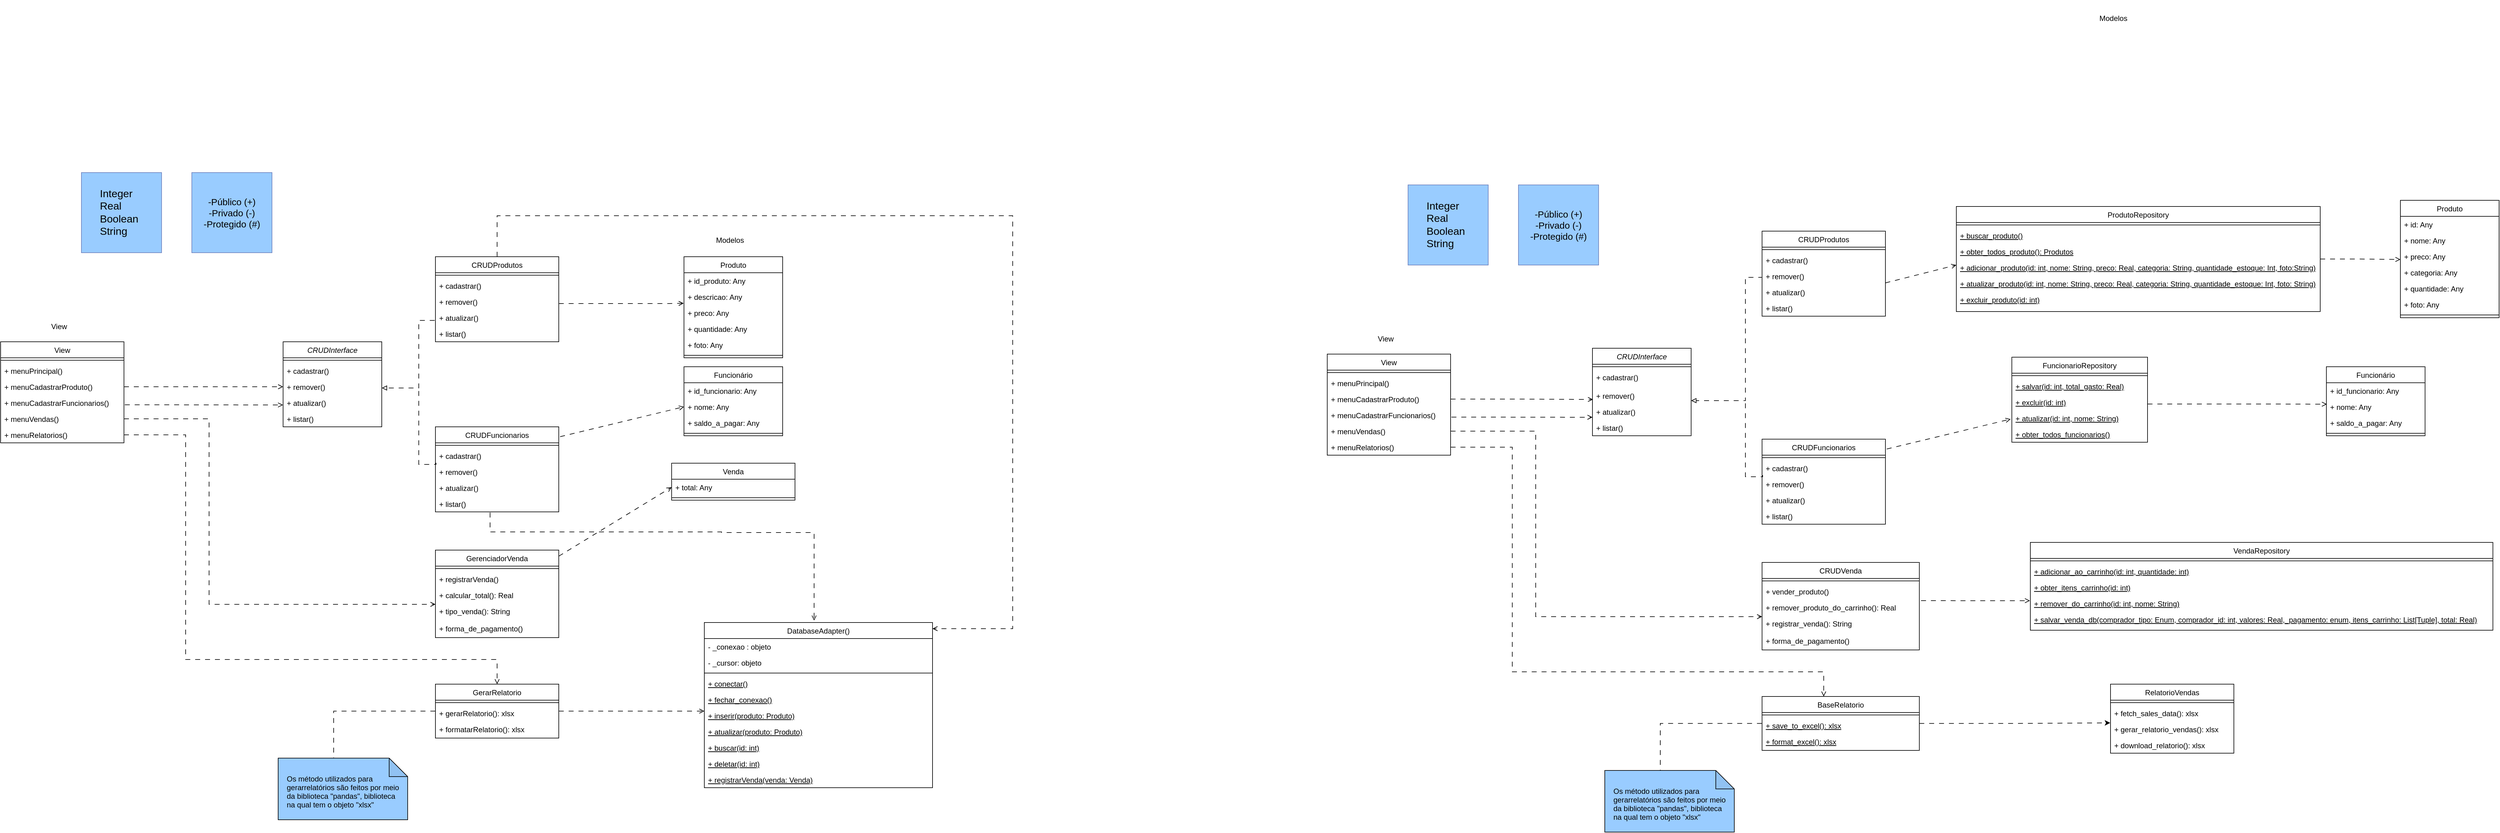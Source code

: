 <mxfile version="25.0.3">
  <diagram id="C5RBs43oDa-KdzZeNtuy" name="Page-1">
    <mxGraphModel dx="254" dy="1184" grid="1" gridSize="10" guides="1" tooltips="1" connect="1" arrows="1" fold="1" page="1" pageScale="1" pageWidth="827" pageHeight="1169" background="#ffffff" math="0" shadow="0">
      <root>
        <mxCell id="WIyWlLk6GJQsqaUBKTNV-0" />
        <mxCell id="WIyWlLk6GJQsqaUBKTNV-1" parent="WIyWlLk6GJQsqaUBKTNV-0" />
        <mxCell id="_I3wtdHXXXUd3-tB5gvO-50" value="" style="whiteSpace=wrap;html=1;aspect=fixed;fillColor=#99CCFF;strokeColor=#6F83BE;" parent="WIyWlLk6GJQsqaUBKTNV-1" vertex="1">
          <mxGeometry x="2130" y="280" width="130" height="130" as="geometry" />
        </mxCell>
        <mxCell id="_I3wtdHXXXUd3-tB5gvO-51" value="&lt;font style=&quot;font-size: 17px;&quot;&gt;Integer&lt;/font&gt;&lt;div&gt;&lt;font style=&quot;font-size: 17px;&quot;&gt;Real&lt;/font&gt;&lt;/div&gt;&lt;div&gt;&lt;font style=&quot;font-size: 17px;&quot;&gt;Boolean&lt;/font&gt;&lt;/div&gt;&lt;div&gt;&lt;font style=&quot;font-size: 17px;&quot;&gt;String&lt;/font&gt;&lt;/div&gt;" style="text;html=1;align=left;verticalAlign=middle;whiteSpace=wrap;rounded=0;" parent="WIyWlLk6GJQsqaUBKTNV-1" vertex="1">
          <mxGeometry x="2157.5" y="315" width="75" height="60" as="geometry" />
        </mxCell>
        <mxCell id="_I3wtdHXXXUd3-tB5gvO-61" value="" style="whiteSpace=wrap;html=1;aspect=fixed;fillColor=#99CCFF;strokeColor=#6f83be;" parent="WIyWlLk6GJQsqaUBKTNV-1" vertex="1">
          <mxGeometry x="2309" y="280" width="130" height="130" as="geometry" />
        </mxCell>
        <mxCell id="_I3wtdHXXXUd3-tB5gvO-62" value="&lt;font style=&quot;font-size: 15px;&quot;&gt;-Público (+)&lt;br&gt;-Privado (-)&lt;br&gt;-Protegido (#)&lt;/font&gt;" style="text;html=1;align=center;verticalAlign=middle;whiteSpace=wrap;rounded=0;" parent="WIyWlLk6GJQsqaUBKTNV-1" vertex="1">
          <mxGeometry x="2327" y="305" width="94" height="80" as="geometry" />
        </mxCell>
        <mxCell id="zy6kFEmhI4igUQKufuiE-0" value="Produto" style="swimlane;fontStyle=0;align=center;verticalAlign=top;childLayout=stackLayout;horizontal=1;startSize=26;horizontalStack=0;resizeParent=1;resizeLast=0;collapsible=1;marginBottom=0;rounded=0;shadow=0;strokeWidth=1;" parent="WIyWlLk6GJQsqaUBKTNV-1" vertex="1">
          <mxGeometry x="3107" y="416.5" width="160" height="164" as="geometry">
            <mxRectangle x="130" y="380" width="160" height="26" as="alternateBounds" />
          </mxGeometry>
        </mxCell>
        <mxCell id="zy6kFEmhI4igUQKufuiE-1" value="+ id_produto: Any" style="text;align=left;verticalAlign=top;spacingLeft=4;spacingRight=4;overflow=hidden;rotatable=0;points=[[0,0.5],[1,0.5]];portConstraint=eastwest;" parent="zy6kFEmhI4igUQKufuiE-0" vertex="1">
          <mxGeometry y="26" width="160" height="26" as="geometry" />
        </mxCell>
        <mxCell id="zy6kFEmhI4igUQKufuiE-2" value="+ descricao: Any" style="text;align=left;verticalAlign=top;spacingLeft=4;spacingRight=4;overflow=hidden;rotatable=0;points=[[0,0.5],[1,0.5]];portConstraint=eastwest;" parent="zy6kFEmhI4igUQKufuiE-0" vertex="1">
          <mxGeometry y="52" width="160" height="26" as="geometry" />
        </mxCell>
        <mxCell id="zy6kFEmhI4igUQKufuiE-3" value="+ preco: Any" style="text;align=left;verticalAlign=top;spacingLeft=4;spacingRight=4;overflow=hidden;rotatable=0;points=[[0,0.5],[1,0.5]];portConstraint=eastwest;" parent="zy6kFEmhI4igUQKufuiE-0" vertex="1">
          <mxGeometry y="78" width="160" height="26" as="geometry" />
        </mxCell>
        <mxCell id="zy6kFEmhI4igUQKufuiE-4" value="+ quantidade: Any" style="text;align=left;verticalAlign=top;spacingLeft=4;spacingRight=4;overflow=hidden;rotatable=0;points=[[0,0.5],[1,0.5]];portConstraint=eastwest;" parent="zy6kFEmhI4igUQKufuiE-0" vertex="1">
          <mxGeometry y="104" width="160" height="26" as="geometry" />
        </mxCell>
        <mxCell id="S7cXJ_CDG3G3nZu9S1j7-13" value="+ foto: Any" style="text;align=left;verticalAlign=top;spacingLeft=4;spacingRight=4;overflow=hidden;rotatable=0;points=[[0,0.5],[1,0.5]];portConstraint=eastwest;" parent="zy6kFEmhI4igUQKufuiE-0" vertex="1">
          <mxGeometry y="130" width="160" height="26" as="geometry" />
        </mxCell>
        <mxCell id="zy6kFEmhI4igUQKufuiE-5" value="" style="line;html=1;strokeWidth=1;align=left;verticalAlign=middle;spacingTop=-1;spacingLeft=3;spacingRight=3;rotatable=0;labelPosition=right;points=[];portConstraint=eastwest;" parent="zy6kFEmhI4igUQKufuiE-0" vertex="1">
          <mxGeometry y="156" width="160" height="8" as="geometry" />
        </mxCell>
        <mxCell id="zy6kFEmhI4igUQKufuiE-6" value="Funcionário" style="swimlane;fontStyle=0;align=center;verticalAlign=top;childLayout=stackLayout;horizontal=1;startSize=26;horizontalStack=0;resizeParent=1;resizeLast=0;collapsible=1;marginBottom=0;rounded=0;shadow=0;strokeWidth=1;" parent="WIyWlLk6GJQsqaUBKTNV-1" vertex="1">
          <mxGeometry x="3107" y="595" width="160" height="112" as="geometry">
            <mxRectangle x="130" y="380" width="160" height="26" as="alternateBounds" />
          </mxGeometry>
        </mxCell>
        <mxCell id="zy6kFEmhI4igUQKufuiE-7" value="+ id_funcionario: Any" style="text;align=left;verticalAlign=top;spacingLeft=4;spacingRight=4;overflow=hidden;rotatable=0;points=[[0,0.5],[1,0.5]];portConstraint=eastwest;" parent="zy6kFEmhI4igUQKufuiE-6" vertex="1">
          <mxGeometry y="26" width="160" height="26" as="geometry" />
        </mxCell>
        <mxCell id="zy6kFEmhI4igUQKufuiE-8" value="+ nome: Any" style="text;align=left;verticalAlign=top;spacingLeft=4;spacingRight=4;overflow=hidden;rotatable=0;points=[[0,0.5],[1,0.5]];portConstraint=eastwest;" parent="zy6kFEmhI4igUQKufuiE-6" vertex="1">
          <mxGeometry y="52" width="160" height="26" as="geometry" />
        </mxCell>
        <mxCell id="zy6kFEmhI4igUQKufuiE-9" value="+ saldo_a_pagar: Any" style="text;align=left;verticalAlign=top;spacingLeft=4;spacingRight=4;overflow=hidden;rotatable=0;points=[[0,0.5],[1,0.5]];portConstraint=eastwest;" parent="zy6kFEmhI4igUQKufuiE-6" vertex="1">
          <mxGeometry y="78" width="160" height="26" as="geometry" />
        </mxCell>
        <mxCell id="zy6kFEmhI4igUQKufuiE-10" value="" style="line;html=1;strokeWidth=1;align=left;verticalAlign=middle;spacingTop=-1;spacingLeft=3;spacingRight=3;rotatable=0;labelPosition=right;points=[];portConstraint=eastwest;" parent="zy6kFEmhI4igUQKufuiE-6" vertex="1">
          <mxGeometry y="104" width="160" height="8" as="geometry" />
        </mxCell>
        <mxCell id="zy6kFEmhI4igUQKufuiE-11" value="View" style="swimlane;fontStyle=0;align=center;verticalAlign=top;childLayout=stackLayout;horizontal=1;startSize=26;horizontalStack=0;resizeParent=1;resizeLast=0;collapsible=1;marginBottom=0;rounded=0;shadow=0;strokeWidth=1;" parent="WIyWlLk6GJQsqaUBKTNV-1" vertex="1">
          <mxGeometry x="1999" y="554.5" width="200" height="164" as="geometry">
            <mxRectangle x="340" y="380" width="170" height="26" as="alternateBounds" />
          </mxGeometry>
        </mxCell>
        <mxCell id="zy6kFEmhI4igUQKufuiE-12" value="" style="line;html=1;strokeWidth=1;align=left;verticalAlign=middle;spacingTop=-1;spacingLeft=3;spacingRight=3;rotatable=0;labelPosition=right;points=[];portConstraint=eastwest;" parent="zy6kFEmhI4igUQKufuiE-11" vertex="1">
          <mxGeometry y="26" width="200" height="8" as="geometry" />
        </mxCell>
        <mxCell id="zy6kFEmhI4igUQKufuiE-13" value="+ menuPrincipal()" style="text;align=left;verticalAlign=top;spacingLeft=4;spacingRight=4;overflow=hidden;rotatable=0;points=[[0,0.5],[1,0.5]];portConstraint=eastwest;" parent="zy6kFEmhI4igUQKufuiE-11" vertex="1">
          <mxGeometry y="34" width="200" height="26" as="geometry" />
        </mxCell>
        <mxCell id="zy6kFEmhI4igUQKufuiE-14" value="+ menuCadastrarProduto()" style="text;align=left;verticalAlign=top;spacingLeft=4;spacingRight=4;overflow=hidden;rotatable=0;points=[[0,0.5],[1,0.5]];portConstraint=eastwest;" parent="zy6kFEmhI4igUQKufuiE-11" vertex="1">
          <mxGeometry y="60" width="200" height="26" as="geometry" />
        </mxCell>
        <mxCell id="S7cXJ_CDG3G3nZu9S1j7-0" value="+ menuCadastrarFuncionarios()" style="text;align=left;verticalAlign=top;spacingLeft=4;spacingRight=4;overflow=hidden;rotatable=0;points=[[0,0.5],[1,0.5]];portConstraint=eastwest;" parent="zy6kFEmhI4igUQKufuiE-11" vertex="1">
          <mxGeometry y="86" width="200" height="26" as="geometry" />
        </mxCell>
        <mxCell id="zy6kFEmhI4igUQKufuiE-15" value="+ menuVendas()" style="text;align=left;verticalAlign=top;spacingLeft=4;spacingRight=4;overflow=hidden;rotatable=0;points=[[0,0.5],[1,0.5]];portConstraint=eastwest;" parent="zy6kFEmhI4igUQKufuiE-11" vertex="1">
          <mxGeometry y="112" width="200" height="26" as="geometry" />
        </mxCell>
        <mxCell id="zy6kFEmhI4igUQKufuiE-16" value="+ menuRelatorios()" style="text;align=left;verticalAlign=top;spacingLeft=4;spacingRight=4;overflow=hidden;rotatable=0;points=[[0,0.5],[1,0.5]];portConstraint=eastwest;" parent="zy6kFEmhI4igUQKufuiE-11" vertex="1">
          <mxGeometry y="138" width="200" height="26" as="geometry" />
        </mxCell>
        <mxCell id="zy6kFEmhI4igUQKufuiE-17" value="DatabaseAdapter()" style="swimlane;fontStyle=0;align=center;verticalAlign=top;childLayout=stackLayout;horizontal=1;startSize=26;horizontalStack=0;resizeParent=1;resizeLast=0;collapsible=1;marginBottom=0;rounded=0;shadow=0;strokeWidth=1;" parent="WIyWlLk6GJQsqaUBKTNV-1" vertex="1">
          <mxGeometry x="3140" y="1010" width="370" height="268" as="geometry">
            <mxRectangle x="3700" y="822.5" width="160" height="26" as="alternateBounds" />
          </mxGeometry>
        </mxCell>
        <mxCell id="zy6kFEmhI4igUQKufuiE-18" value="- _conexao : objeto" style="text;align=left;verticalAlign=top;spacingLeft=4;spacingRight=4;overflow=hidden;rotatable=0;points=[[0,0.5],[1,0.5]];portConstraint=eastwest;" parent="zy6kFEmhI4igUQKufuiE-17" vertex="1">
          <mxGeometry y="26" width="370" height="26" as="geometry" />
        </mxCell>
        <mxCell id="zy6kFEmhI4igUQKufuiE-19" value="- _cursor: objeto" style="text;align=left;verticalAlign=top;spacingLeft=4;spacingRight=4;overflow=hidden;rotatable=0;points=[[0,0.5],[1,0.5]];portConstraint=eastwest;" parent="zy6kFEmhI4igUQKufuiE-17" vertex="1">
          <mxGeometry y="52" width="370" height="26" as="geometry" />
        </mxCell>
        <mxCell id="zy6kFEmhI4igUQKufuiE-20" value="" style="line;html=1;strokeWidth=1;align=left;verticalAlign=middle;spacingTop=-1;spacingLeft=3;spacingRight=3;rotatable=0;labelPosition=right;points=[];portConstraint=eastwest;" parent="zy6kFEmhI4igUQKufuiE-17" vertex="1">
          <mxGeometry y="78" width="370" height="8" as="geometry" />
        </mxCell>
        <mxCell id="zy6kFEmhI4igUQKufuiE-21" value="+ conectar()" style="text;align=left;verticalAlign=top;spacingLeft=4;spacingRight=4;overflow=hidden;rotatable=0;points=[[0,0.5],[1,0.5]];portConstraint=eastwest;fontStyle=4" parent="zy6kFEmhI4igUQKufuiE-17" vertex="1">
          <mxGeometry y="86" width="370" height="26" as="geometry" />
        </mxCell>
        <mxCell id="zy6kFEmhI4igUQKufuiE-22" value="+ fechar_conexao()" style="text;align=left;verticalAlign=top;spacingLeft=4;spacingRight=4;overflow=hidden;rotatable=0;points=[[0,0.5],[1,0.5]];portConstraint=eastwest;fontStyle=4" parent="zy6kFEmhI4igUQKufuiE-17" vertex="1">
          <mxGeometry y="112" width="370" height="26" as="geometry" />
        </mxCell>
        <mxCell id="zy6kFEmhI4igUQKufuiE-23" value="+ inserir(produto: Produto)" style="text;align=left;verticalAlign=top;spacingLeft=4;spacingRight=4;overflow=hidden;rotatable=0;points=[[0,0.5],[1,0.5]];portConstraint=eastwest;fontStyle=4" parent="zy6kFEmhI4igUQKufuiE-17" vertex="1">
          <mxGeometry y="138" width="370" height="26" as="geometry" />
        </mxCell>
        <mxCell id="zy6kFEmhI4igUQKufuiE-24" value="+ atualizar(produto: Produto)" style="text;align=left;verticalAlign=top;spacingLeft=4;spacingRight=4;overflow=hidden;rotatable=0;points=[[0,0.5],[1,0.5]];portConstraint=eastwest;fontStyle=4" parent="zy6kFEmhI4igUQKufuiE-17" vertex="1">
          <mxGeometry y="164" width="370" height="26" as="geometry" />
        </mxCell>
        <mxCell id="zy6kFEmhI4igUQKufuiE-25" value="+ buscar(id: int)" style="text;align=left;verticalAlign=top;spacingLeft=4;spacingRight=4;overflow=hidden;rotatable=0;points=[[0,0.5],[1,0.5]];portConstraint=eastwest;fontStyle=4" parent="zy6kFEmhI4igUQKufuiE-17" vertex="1">
          <mxGeometry y="190" width="370" height="26" as="geometry" />
        </mxCell>
        <mxCell id="zy6kFEmhI4igUQKufuiE-26" value="+ deletar(id: int)" style="text;align=left;verticalAlign=top;spacingLeft=4;spacingRight=4;overflow=hidden;rotatable=0;points=[[0,0.5],[1,0.5]];portConstraint=eastwest;fontStyle=4" parent="zy6kFEmhI4igUQKufuiE-17" vertex="1">
          <mxGeometry y="216" width="370" height="26" as="geometry" />
        </mxCell>
        <mxCell id="zy6kFEmhI4igUQKufuiE-27" value="+ registrarVenda(venda: Venda)" style="text;align=left;verticalAlign=top;spacingLeft=4;spacingRight=4;overflow=hidden;rotatable=0;points=[[0,0.5],[1,0.5]];portConstraint=eastwest;fontStyle=4" parent="zy6kFEmhI4igUQKufuiE-17" vertex="1">
          <mxGeometry y="242" width="370" height="26" as="geometry" />
        </mxCell>
        <mxCell id="zy6kFEmhI4igUQKufuiE-28" value="CRUDInterface" style="swimlane;fontStyle=2;align=center;verticalAlign=top;childLayout=stackLayout;horizontal=1;startSize=26;horizontalStack=0;resizeParent=1;resizeLast=0;collapsible=1;marginBottom=0;rounded=0;shadow=0;strokeWidth=1;" parent="WIyWlLk6GJQsqaUBKTNV-1" vertex="1">
          <mxGeometry x="2457" y="554.5" width="160" height="138" as="geometry">
            <mxRectangle x="130" y="380" width="160" height="26" as="alternateBounds" />
          </mxGeometry>
        </mxCell>
        <mxCell id="zy6kFEmhI4igUQKufuiE-29" value="" style="line;html=1;strokeWidth=1;align=left;verticalAlign=middle;spacingTop=-1;spacingLeft=3;spacingRight=3;rotatable=0;labelPosition=right;points=[];portConstraint=eastwest;" parent="zy6kFEmhI4igUQKufuiE-28" vertex="1">
          <mxGeometry y="26" width="160" height="8" as="geometry" />
        </mxCell>
        <mxCell id="zy6kFEmhI4igUQKufuiE-30" value="+ cadastrar()" style="text;align=left;verticalAlign=top;spacingLeft=4;spacingRight=4;overflow=hidden;rotatable=0;points=[[0,0.5],[1,0.5]];portConstraint=eastwest;" parent="zy6kFEmhI4igUQKufuiE-28" vertex="1">
          <mxGeometry y="34" width="160" height="26" as="geometry" />
        </mxCell>
        <mxCell id="zy6kFEmhI4igUQKufuiE-31" value="+ remover()" style="text;align=left;verticalAlign=top;spacingLeft=4;spacingRight=4;overflow=hidden;rotatable=0;points=[[0,0.5],[1,0.5]];portConstraint=eastwest;" parent="zy6kFEmhI4igUQKufuiE-28" vertex="1">
          <mxGeometry y="60" width="160" height="26" as="geometry" />
        </mxCell>
        <mxCell id="zy6kFEmhI4igUQKufuiE-32" value="+ atualizar()" style="text;align=left;verticalAlign=top;spacingLeft=4;spacingRight=4;overflow=hidden;rotatable=0;points=[[0,0.5],[1,0.5]];portConstraint=eastwest;" parent="zy6kFEmhI4igUQKufuiE-28" vertex="1">
          <mxGeometry y="86" width="160" height="26" as="geometry" />
        </mxCell>
        <mxCell id="zy6kFEmhI4igUQKufuiE-33" value="+ listar()" style="text;align=left;verticalAlign=top;spacingLeft=4;spacingRight=4;overflow=hidden;rotatable=0;points=[[0,0.5],[1,0.5]];portConstraint=eastwest;" parent="zy6kFEmhI4igUQKufuiE-28" vertex="1">
          <mxGeometry y="112" width="160" height="26" as="geometry" />
        </mxCell>
        <mxCell id="zy6kFEmhI4igUQKufuiE-34" value="" style="endArrow=block;html=1;rounded=0;dashed=1;endFill=0;dashPattern=8 8;edgeStyle=orthogonalEdgeStyle;entryX=1;entryY=0.577;entryDx=0;entryDy=0;entryPerimeter=0;exitX=-0.006;exitY=0.668;exitDx=0;exitDy=0;exitPerimeter=0;" parent="WIyWlLk6GJQsqaUBKTNV-1" source="zy6kFEmhI4igUQKufuiE-44" target="zy6kFEmhI4igUQKufuiE-31" edge="1">
          <mxGeometry width="50" height="50" relative="1" as="geometry">
            <mxPoint x="2697" y="520.5" as="sourcePoint" />
            <mxPoint x="2657" y="629.5" as="targetPoint" />
            <Array as="points">
              <mxPoint x="2677" y="519.5" />
              <mxPoint x="2677" y="629.5" />
            </Array>
          </mxGeometry>
        </mxCell>
        <mxCell id="zy6kFEmhI4igUQKufuiE-35" value="Venda" style="swimlane;fontStyle=0;align=center;verticalAlign=top;childLayout=stackLayout;horizontal=1;startSize=26;horizontalStack=0;resizeParent=1;resizeLast=0;collapsible=1;marginBottom=0;rounded=0;shadow=0;strokeWidth=1;" parent="WIyWlLk6GJQsqaUBKTNV-1" vertex="1">
          <mxGeometry x="3087" y="751.5" width="200" height="60" as="geometry">
            <mxRectangle x="130" y="380" width="160" height="26" as="alternateBounds" />
          </mxGeometry>
        </mxCell>
        <mxCell id="zy6kFEmhI4igUQKufuiE-36" value="+ total: Any" style="text;align=left;verticalAlign=top;spacingLeft=4;spacingRight=4;overflow=hidden;rotatable=0;points=[[0,0.5],[1,0.5]];portConstraint=eastwest;" parent="zy6kFEmhI4igUQKufuiE-35" vertex="1">
          <mxGeometry y="26" width="200" height="26" as="geometry" />
        </mxCell>
        <mxCell id="zy6kFEmhI4igUQKufuiE-37" value="" style="line;html=1;strokeWidth=1;align=left;verticalAlign=middle;spacingTop=-1;spacingLeft=3;spacingRight=3;rotatable=0;labelPosition=right;points=[];portConstraint=eastwest;" parent="zy6kFEmhI4igUQKufuiE-35" vertex="1">
          <mxGeometry y="52" width="200" height="8" as="geometry" />
        </mxCell>
        <mxCell id="zy6kFEmhI4igUQKufuiE-38" value="View" style="text;html=1;align=left;verticalAlign=middle;whiteSpace=wrap;rounded=0;" parent="WIyWlLk6GJQsqaUBKTNV-1" vertex="1">
          <mxGeometry x="2079" y="499.5" width="60" height="60" as="geometry" />
        </mxCell>
        <mxCell id="zy6kFEmhI4igUQKufuiE-39" value="Modelos" style="text;html=1;align=left;verticalAlign=middle;whiteSpace=wrap;rounded=0;" parent="WIyWlLk6GJQsqaUBKTNV-1" vertex="1">
          <mxGeometry x="3157" y="360" width="60" height="60" as="geometry" />
        </mxCell>
        <mxCell id="S7cXJ_CDG3G3nZu9S1j7-7" style="edgeStyle=orthogonalEdgeStyle;rounded=0;orthogonalLoop=1;jettySize=auto;html=1;exitX=0.5;exitY=0;exitDx=0;exitDy=0;startArrow=none;startFill=0;dashed=1;dashPattern=8 8;endArrow=open;endFill=0;" parent="WIyWlLk6GJQsqaUBKTNV-1" source="zy6kFEmhI4igUQKufuiE-40" target="zy6kFEmhI4igUQKufuiE-17" edge="1">
          <mxGeometry relative="1" as="geometry">
            <mxPoint x="3490" y="990" as="targetPoint" />
            <Array as="points">
              <mxPoint x="2804" y="350" />
              <mxPoint x="3640" y="350" />
              <mxPoint x="3640" y="1020" />
            </Array>
          </mxGeometry>
        </mxCell>
        <mxCell id="zy6kFEmhI4igUQKufuiE-40" value="CRUDProdutos" style="swimlane;fontStyle=0;align=center;verticalAlign=top;childLayout=stackLayout;horizontal=1;startSize=26;horizontalStack=0;resizeParent=1;resizeLast=0;collapsible=1;marginBottom=0;rounded=0;shadow=0;strokeWidth=1;" parent="WIyWlLk6GJQsqaUBKTNV-1" vertex="1">
          <mxGeometry x="2704" y="416.5" width="200" height="138" as="geometry">
            <mxRectangle x="130" y="380" width="160" height="26" as="alternateBounds" />
          </mxGeometry>
        </mxCell>
        <mxCell id="zy6kFEmhI4igUQKufuiE-41" value="" style="line;html=1;strokeWidth=1;align=left;verticalAlign=middle;spacingTop=-1;spacingLeft=3;spacingRight=3;rotatable=0;labelPosition=right;points=[];portConstraint=eastwest;" parent="zy6kFEmhI4igUQKufuiE-40" vertex="1">
          <mxGeometry y="26" width="200" height="8" as="geometry" />
        </mxCell>
        <mxCell id="zy6kFEmhI4igUQKufuiE-42" value="+ cadastrar()" style="text;align=left;verticalAlign=top;spacingLeft=4;spacingRight=4;overflow=hidden;rotatable=0;points=[[0,0.5],[1,0.5]];portConstraint=eastwest;" parent="zy6kFEmhI4igUQKufuiE-40" vertex="1">
          <mxGeometry y="34" width="200" height="26" as="geometry" />
        </mxCell>
        <mxCell id="zy6kFEmhI4igUQKufuiE-43" value="+ remover()" style="text;align=left;verticalAlign=top;spacingLeft=4;spacingRight=4;overflow=hidden;rotatable=0;points=[[0,0.5],[1,0.5]];portConstraint=eastwest;" parent="zy6kFEmhI4igUQKufuiE-40" vertex="1">
          <mxGeometry y="60" width="200" height="26" as="geometry" />
        </mxCell>
        <mxCell id="zy6kFEmhI4igUQKufuiE-44" value="+ atualizar()" style="text;align=left;verticalAlign=top;spacingLeft=4;spacingRight=4;overflow=hidden;rotatable=0;points=[[0,0.5],[1,0.5]];portConstraint=eastwest;" parent="zy6kFEmhI4igUQKufuiE-40" vertex="1">
          <mxGeometry y="86" width="200" height="26" as="geometry" />
        </mxCell>
        <mxCell id="zy6kFEmhI4igUQKufuiE-45" value="+ listar()" style="text;align=left;verticalAlign=top;spacingLeft=4;spacingRight=4;overflow=hidden;rotatable=0;points=[[0,0.5],[1,0.5]];portConstraint=eastwest;" parent="zy6kFEmhI4igUQKufuiE-40" vertex="1">
          <mxGeometry y="112" width="200" height="26" as="geometry" />
        </mxCell>
        <mxCell id="zy6kFEmhI4igUQKufuiE-46" value="CRUDFuncionarios" style="swimlane;fontStyle=0;align=center;verticalAlign=top;childLayout=stackLayout;horizontal=1;startSize=26;horizontalStack=0;resizeParent=1;resizeLast=0;collapsible=1;marginBottom=0;rounded=0;shadow=0;strokeWidth=1;" parent="WIyWlLk6GJQsqaUBKTNV-1" vertex="1">
          <mxGeometry x="2704" y="692.5" width="200" height="138" as="geometry">
            <mxRectangle x="130" y="380" width="160" height="26" as="alternateBounds" />
          </mxGeometry>
        </mxCell>
        <mxCell id="zy6kFEmhI4igUQKufuiE-47" value="" style="line;html=1;strokeWidth=1;align=left;verticalAlign=middle;spacingTop=-1;spacingLeft=3;spacingRight=3;rotatable=0;labelPosition=right;points=[];portConstraint=eastwest;" parent="zy6kFEmhI4igUQKufuiE-46" vertex="1">
          <mxGeometry y="26" width="200" height="8" as="geometry" />
        </mxCell>
        <mxCell id="zy6kFEmhI4igUQKufuiE-48" value="+ cadastrar()" style="text;align=left;verticalAlign=top;spacingLeft=4;spacingRight=4;overflow=hidden;rotatable=0;points=[[0,0.5],[1,0.5]];portConstraint=eastwest;" parent="zy6kFEmhI4igUQKufuiE-46" vertex="1">
          <mxGeometry y="34" width="200" height="26" as="geometry" />
        </mxCell>
        <mxCell id="zy6kFEmhI4igUQKufuiE-49" value="+ remover()" style="text;align=left;verticalAlign=top;spacingLeft=4;spacingRight=4;overflow=hidden;rotatable=0;points=[[0,0.5],[1,0.5]];portConstraint=eastwest;" parent="zy6kFEmhI4igUQKufuiE-46" vertex="1">
          <mxGeometry y="60" width="200" height="26" as="geometry" />
        </mxCell>
        <mxCell id="zy6kFEmhI4igUQKufuiE-50" value="+ atualizar()" style="text;align=left;verticalAlign=top;spacingLeft=4;spacingRight=4;overflow=hidden;rotatable=0;points=[[0,0.5],[1,0.5]];portConstraint=eastwest;" parent="zy6kFEmhI4igUQKufuiE-46" vertex="1">
          <mxGeometry y="86" width="200" height="26" as="geometry" />
        </mxCell>
        <mxCell id="zy6kFEmhI4igUQKufuiE-51" value="+ listar()" style="text;align=left;verticalAlign=top;spacingLeft=4;spacingRight=4;overflow=hidden;rotatable=0;points=[[0,0.5],[1,0.5]];portConstraint=eastwest;" parent="zy6kFEmhI4igUQKufuiE-46" vertex="1">
          <mxGeometry y="112" width="200" height="26" as="geometry" />
        </mxCell>
        <mxCell id="zy6kFEmhI4igUQKufuiE-52" value="GerarRelatorio" style="swimlane;fontStyle=0;align=center;verticalAlign=top;childLayout=stackLayout;horizontal=1;startSize=26;horizontalStack=0;resizeParent=1;resizeLast=0;collapsible=1;marginBottom=0;rounded=0;shadow=0;strokeWidth=1;" parent="WIyWlLk6GJQsqaUBKTNV-1" vertex="1">
          <mxGeometry x="2704" y="1110" width="200" height="87.5" as="geometry">
            <mxRectangle x="130" y="380" width="160" height="26" as="alternateBounds" />
          </mxGeometry>
        </mxCell>
        <mxCell id="zy6kFEmhI4igUQKufuiE-53" value="" style="line;html=1;strokeWidth=1;align=left;verticalAlign=middle;spacingTop=-1;spacingLeft=3;spacingRight=3;rotatable=0;labelPosition=right;points=[];portConstraint=eastwest;" parent="zy6kFEmhI4igUQKufuiE-52" vertex="1">
          <mxGeometry y="26" width="200" height="8" as="geometry" />
        </mxCell>
        <mxCell id="zy6kFEmhI4igUQKufuiE-54" value="+ gerarRelatorio(): xlsx" style="text;align=left;verticalAlign=top;spacingLeft=4;spacingRight=4;overflow=hidden;rotatable=0;points=[[0,0.5],[1,0.5]];portConstraint=eastwest;" parent="zy6kFEmhI4igUQKufuiE-52" vertex="1">
          <mxGeometry y="34" width="200" height="26" as="geometry" />
        </mxCell>
        <mxCell id="zy6kFEmhI4igUQKufuiE-56" value="+ formatarRelatorio(): xlsx" style="text;align=left;verticalAlign=top;spacingLeft=4;spacingRight=4;overflow=hidden;rotatable=0;points=[[0,0.5],[1,0.5]];portConstraint=eastwest;" parent="zy6kFEmhI4igUQKufuiE-52" vertex="1">
          <mxGeometry y="60" width="200" height="26" as="geometry" />
        </mxCell>
        <mxCell id="S7cXJ_CDG3G3nZu9S1j7-9" style="rounded=0;orthogonalLoop=1;jettySize=auto;html=1;entryX=0;entryY=0.5;entryDx=0;entryDy=0;dashed=1;dashPattern=8 8;endArrow=open;endFill=0;" parent="WIyWlLk6GJQsqaUBKTNV-1" source="zy6kFEmhI4igUQKufuiE-57" target="zy6kFEmhI4igUQKufuiE-36" edge="1">
          <mxGeometry relative="1" as="geometry" />
        </mxCell>
        <mxCell id="zy6kFEmhI4igUQKufuiE-57" value="GerenciadorVenda" style="swimlane;fontStyle=0;align=center;verticalAlign=top;childLayout=stackLayout;horizontal=1;startSize=26;horizontalStack=0;resizeParent=1;resizeLast=0;collapsible=1;marginBottom=0;rounded=0;shadow=0;strokeWidth=1;" parent="WIyWlLk6GJQsqaUBKTNV-1" vertex="1">
          <mxGeometry x="2704" y="892.5" width="200" height="142" as="geometry">
            <mxRectangle x="130" y="380" width="160" height="26" as="alternateBounds" />
          </mxGeometry>
        </mxCell>
        <mxCell id="zy6kFEmhI4igUQKufuiE-58" value="" style="line;html=1;strokeWidth=1;align=left;verticalAlign=middle;spacingTop=-1;spacingLeft=3;spacingRight=3;rotatable=0;labelPosition=right;points=[];portConstraint=eastwest;" parent="zy6kFEmhI4igUQKufuiE-57" vertex="1">
          <mxGeometry y="26" width="200" height="8" as="geometry" />
        </mxCell>
        <mxCell id="zy6kFEmhI4igUQKufuiE-59" value="+ registrarVenda()" style="text;align=left;verticalAlign=top;spacingLeft=4;spacingRight=4;overflow=hidden;rotatable=0;points=[[0,0.5],[1,0.5]];portConstraint=eastwest;" parent="zy6kFEmhI4igUQKufuiE-57" vertex="1">
          <mxGeometry y="34" width="200" height="26" as="geometry" />
        </mxCell>
        <mxCell id="zy6kFEmhI4igUQKufuiE-60" value="+ calcular_total(): Real" style="text;align=left;verticalAlign=top;spacingLeft=4;spacingRight=4;overflow=hidden;rotatable=0;points=[[0,0.5],[1,0.5]];portConstraint=eastwest;" parent="zy6kFEmhI4igUQKufuiE-57" vertex="1">
          <mxGeometry y="60" width="200" height="26" as="geometry" />
        </mxCell>
        <mxCell id="zy6kFEmhI4igUQKufuiE-61" value="+ tipo_venda(): String" style="text;align=left;verticalAlign=top;spacingLeft=4;spacingRight=4;overflow=hidden;rotatable=0;points=[[0,0.5],[1,0.5]];portConstraint=eastwest;" parent="zy6kFEmhI4igUQKufuiE-57" vertex="1">
          <mxGeometry y="86" width="200" height="28" as="geometry" />
        </mxCell>
        <mxCell id="zy6kFEmhI4igUQKufuiE-62" value="+ forma_de_pagamento()" style="text;align=left;verticalAlign=top;spacingLeft=4;spacingRight=4;overflow=hidden;rotatable=0;points=[[0,0.5],[1,0.5]];portConstraint=eastwest;" parent="zy6kFEmhI4igUQKufuiE-57" vertex="1">
          <mxGeometry y="114" width="200" height="28" as="geometry" />
        </mxCell>
        <mxCell id="zy6kFEmhI4igUQKufuiE-63" value="" style="endArrow=open;html=1;rounded=0;dashed=1;endFill=0;dashPattern=8 8;edgeStyle=orthogonalEdgeStyle;entryX=0;entryY=0.5;entryDx=0;entryDy=0;exitX=1;exitY=0.5;exitDx=0;exitDy=0;" parent="WIyWlLk6GJQsqaUBKTNV-1" source="zy6kFEmhI4igUQKufuiE-14" target="zy6kFEmhI4igUQKufuiE-31" edge="1">
          <mxGeometry width="50" height="50" relative="1" as="geometry">
            <mxPoint x="2197" y="632.5" as="sourcePoint" />
            <mxPoint x="2447" y="632.5" as="targetPoint" />
            <Array as="points" />
          </mxGeometry>
        </mxCell>
        <mxCell id="zy6kFEmhI4igUQKufuiE-66" value="" style="endArrow=none;html=1;rounded=0;dashed=1;endFill=0;dashPattern=8 8;edgeStyle=orthogonalEdgeStyle;exitX=0;exitY=0.036;exitDx=0;exitDy=0;exitPerimeter=0;" parent="WIyWlLk6GJQsqaUBKTNV-1" source="zy6kFEmhI4igUQKufuiE-49" edge="1">
          <mxGeometry width="50" height="50" relative="1" as="geometry">
            <mxPoint x="2707" y="530.5" as="sourcePoint" />
            <mxPoint x="2677" y="632.5" as="targetPoint" />
            <Array as="points">
              <mxPoint x="2704" y="751.5" />
              <mxPoint x="2705" y="751.5" />
              <mxPoint x="2705" y="753.5" />
              <mxPoint x="2677" y="753.5" />
            </Array>
          </mxGeometry>
        </mxCell>
        <mxCell id="zy6kFEmhI4igUQKufuiE-67" value="" style="endArrow=open;html=1;rounded=0;dashed=1;endFill=0;dashPattern=8 8;edgeStyle=orthogonalEdgeStyle;entryX=0.002;entryY=0.169;entryDx=0;entryDy=0;entryPerimeter=0;exitX=1;exitY=0.5;exitDx=0;exitDy=0;" parent="WIyWlLk6GJQsqaUBKTNV-1" source="zy6kFEmhI4igUQKufuiE-15" edge="1">
          <mxGeometry width="50" height="50" relative="1" as="geometry">
            <mxPoint x="2337" y="782.5" as="sourcePoint" />
            <mxPoint x="2704" y="980.5" as="targetPoint" />
            <Array as="points">
              <mxPoint x="2337" y="680" />
              <mxPoint x="2337" y="981" />
            </Array>
          </mxGeometry>
        </mxCell>
        <mxCell id="zy6kFEmhI4igUQKufuiE-68" value="" style="endArrow=open;html=1;rounded=0;dashed=1;endFill=0;dashPattern=8 8;edgeStyle=orthogonalEdgeStyle;entryX=0.5;entryY=0;entryDx=0;entryDy=0;exitX=1;exitY=0.5;exitDx=0;exitDy=0;" parent="WIyWlLk6GJQsqaUBKTNV-1" source="zy6kFEmhI4igUQKufuiE-16" target="zy6kFEmhI4igUQKufuiE-52" edge="1">
          <mxGeometry width="50" height="50" relative="1" as="geometry">
            <mxPoint x="2337" y="962.5" as="sourcePoint" />
            <mxPoint x="2704" y="1160.5" as="targetPoint" />
            <Array as="points">
              <mxPoint x="2299" y="706" />
              <mxPoint x="2299" y="1070" />
              <mxPoint x="2804" y="1070" />
            </Array>
          </mxGeometry>
        </mxCell>
        <mxCell id="zy6kFEmhI4igUQKufuiE-69" value="" style="endArrow=open;html=1;rounded=0;dashed=1;endFill=0;dashPattern=8 8;exitX=0.443;exitY=1.043;exitDx=0;exitDy=0;edgeStyle=orthogonalEdgeStyle;exitPerimeter=0;entryX=0.481;entryY=-0.012;entryDx=0;entryDy=0;entryPerimeter=0;" parent="WIyWlLk6GJQsqaUBKTNV-1" source="zy6kFEmhI4igUQKufuiE-51" target="zy6kFEmhI4igUQKufuiE-17" edge="1">
          <mxGeometry width="50" height="50" relative="1" as="geometry">
            <mxPoint x="2837" y="862.5" as="sourcePoint" />
            <mxPoint x="3440" y="980" as="targetPoint" />
            <Array as="points">
              <mxPoint x="2793" y="863" />
              <mxPoint x="3168" y="863" />
              <mxPoint x="3168" y="864" />
              <mxPoint x="3318" y="864" />
            </Array>
          </mxGeometry>
        </mxCell>
        <mxCell id="zy6kFEmhI4igUQKufuiE-72" value="" style="endArrow=open;html=1;rounded=0;dashed=1;endFill=0;dashPattern=8 8;exitX=1.014;exitY=-0.064;exitDx=0;exitDy=0;edgeStyle=orthogonalEdgeStyle;exitPerimeter=0;entryX=-0.003;entryY=0.908;entryDx=0;entryDy=0;entryPerimeter=0;" parent="WIyWlLk6GJQsqaUBKTNV-1" target="zy6kFEmhI4igUQKufuiE-2" edge="1">
          <mxGeometry width="50" height="50" relative="1" as="geometry">
            <mxPoint x="2904" y="492.48" as="sourcePoint" />
            <mxPoint x="3083" y="324.48" as="targetPoint" />
            <Array as="points">
              <mxPoint x="3083" y="493" />
            </Array>
          </mxGeometry>
        </mxCell>
        <mxCell id="yJGENQ4uV77fl9Y-lZtx-8" value="" style="endArrow=none;html=1;rounded=0;dashed=1;endFill=0;dashPattern=8 8;edgeStyle=orthogonalEdgeStyle;exitX=-0.001;exitY=0.376;exitDx=0;exitDy=0;exitPerimeter=0;entryX=0.442;entryY=-0.005;entryDx=0;entryDy=0;entryPerimeter=0;" parent="WIyWlLk6GJQsqaUBKTNV-1" source="zy6kFEmhI4igUQKufuiE-54" target="yJGENQ4uV77fl9Y-lZtx-11" edge="1">
          <mxGeometry width="50" height="50" relative="1" as="geometry">
            <mxPoint x="3359.0" y="920" as="sourcePoint" />
            <mxPoint x="2629" y="1250" as="targetPoint" />
            <Array as="points">
              <mxPoint x="2539" y="1154" />
              <mxPoint x="2539" y="1320" />
            </Array>
          </mxGeometry>
        </mxCell>
        <mxCell id="yJGENQ4uV77fl9Y-lZtx-9" value="" style="endArrow=open;html=1;rounded=0;dashed=1;endFill=0;dashPattern=8 8;edgeStyle=orthogonalEdgeStyle;" parent="WIyWlLk6GJQsqaUBKTNV-1" source="zy6kFEmhI4igUQKufuiE-52" target="zy6kFEmhI4igUQKufuiE-17" edge="1">
          <mxGeometry width="50" height="50" relative="1" as="geometry">
            <mxPoint x="2914" y="1180" as="sourcePoint" />
            <mxPoint x="3189.0" y="981.0" as="targetPoint" />
            <Array as="points">
              <mxPoint x="3159" y="1170" />
              <mxPoint x="3159" y="1170" />
            </Array>
          </mxGeometry>
        </mxCell>
        <mxCell id="yJGENQ4uV77fl9Y-lZtx-11" value="" style="shape=note;whiteSpace=wrap;html=1;backgroundOutline=1;darkOpacity=0.05;fillColor=#99CCFF;" parent="WIyWlLk6GJQsqaUBKTNV-1" vertex="1">
          <mxGeometry x="2449" y="1230" width="210" height="100" as="geometry" />
        </mxCell>
        <mxCell id="S7cXJ_CDG3G3nZu9S1j7-1" value="Os método utilizados para &#xa;gerarrelatórios são feitos por meio&#xa;da biblioteca &quot;pandas&quot;, biblioteca &#xa;na qual tem o objeto &quot;xlsx&quot;" style="text;align=left;verticalAlign=top;spacingLeft=4;spacingRight=4;overflow=hidden;rotatable=0;points=[[0,0.5],[1,0.5]];portConstraint=eastwest;fontSize=12;" parent="WIyWlLk6GJQsqaUBKTNV-1" vertex="1">
          <mxGeometry x="2457" y="1250" width="193" height="70" as="geometry" />
        </mxCell>
        <mxCell id="S7cXJ_CDG3G3nZu9S1j7-8" style="rounded=0;orthogonalLoop=1;jettySize=auto;html=1;entryX=0;entryY=0.5;entryDx=0;entryDy=0;exitX=1.011;exitY=0.116;exitDx=0;exitDy=0;exitPerimeter=0;endArrow=open;endFill=0;dashed=1;dashPattern=8 8;" parent="WIyWlLk6GJQsqaUBKTNV-1" source="zy6kFEmhI4igUQKufuiE-46" target="zy6kFEmhI4igUQKufuiE-8" edge="1">
          <mxGeometry relative="1" as="geometry" />
        </mxCell>
        <mxCell id="S7cXJ_CDG3G3nZu9S1j7-10" value="" style="endArrow=open;html=1;rounded=0;dashed=1;endFill=0;dashPattern=8 8;edgeStyle=orthogonalEdgeStyle;entryX=-0.001;entryY=0.636;entryDx=0;entryDy=0;exitX=1.007;exitY=0.623;exitDx=0;exitDy=0;exitPerimeter=0;entryPerimeter=0;" parent="WIyWlLk6GJQsqaUBKTNV-1" source="S7cXJ_CDG3G3nZu9S1j7-0" target="zy6kFEmhI4igUQKufuiE-32" edge="1">
          <mxGeometry width="50" height="50" relative="1" as="geometry">
            <mxPoint x="2207" y="642.5" as="sourcePoint" />
            <mxPoint x="2467" y="638" as="targetPoint" />
            <Array as="points">
              <mxPoint x="2207" y="657" />
              <mxPoint x="2439" y="657" />
            </Array>
          </mxGeometry>
        </mxCell>
        <mxCell id="RO-CDjRoIKHFXhDsi3ks-82" value="" style="whiteSpace=wrap;html=1;aspect=fixed;fillColor=#99CCFF;strokeColor=#6F83BE;" parent="WIyWlLk6GJQsqaUBKTNV-1" vertex="1">
          <mxGeometry x="4281" y="300" width="130" height="130" as="geometry" />
        </mxCell>
        <mxCell id="RO-CDjRoIKHFXhDsi3ks-83" value="&lt;font style=&quot;font-size: 17px;&quot;&gt;Integer&lt;/font&gt;&lt;div&gt;&lt;font style=&quot;font-size: 17px;&quot;&gt;Real&lt;/font&gt;&lt;/div&gt;&lt;div&gt;&lt;font style=&quot;font-size: 17px;&quot;&gt;Boolean&lt;/font&gt;&lt;/div&gt;&lt;div&gt;&lt;font style=&quot;font-size: 17px;&quot;&gt;String&lt;/font&gt;&lt;/div&gt;" style="text;html=1;align=left;verticalAlign=middle;whiteSpace=wrap;rounded=0;" parent="WIyWlLk6GJQsqaUBKTNV-1" vertex="1">
          <mxGeometry x="4308.5" y="335" width="75" height="60" as="geometry" />
        </mxCell>
        <mxCell id="RO-CDjRoIKHFXhDsi3ks-84" value="" style="whiteSpace=wrap;html=1;aspect=fixed;fillColor=#99CCFF;strokeColor=#6f83be;" parent="WIyWlLk6GJQsqaUBKTNV-1" vertex="1">
          <mxGeometry x="4460" y="300" width="130" height="130" as="geometry" />
        </mxCell>
        <mxCell id="RO-CDjRoIKHFXhDsi3ks-85" value="&lt;font style=&quot;font-size: 15px;&quot;&gt;-Público (+)&lt;br&gt;-Privado (-)&lt;br&gt;-Protegido (#)&lt;/font&gt;" style="text;html=1;align=center;verticalAlign=middle;whiteSpace=wrap;rounded=0;" parent="WIyWlLk6GJQsqaUBKTNV-1" vertex="1">
          <mxGeometry x="4478" y="325" width="94" height="80" as="geometry" />
        </mxCell>
        <mxCell id="RO-CDjRoIKHFXhDsi3ks-86" value="Produto" style="swimlane;fontStyle=0;align=center;verticalAlign=top;childLayout=stackLayout;horizontal=1;startSize=26;horizontalStack=0;resizeParent=1;resizeLast=0;collapsible=1;marginBottom=0;rounded=0;shadow=0;strokeWidth=1;" parent="WIyWlLk6GJQsqaUBKTNV-1" vertex="1">
          <mxGeometry x="5890" y="325" width="160" height="190.5" as="geometry">
            <mxRectangle x="130" y="380" width="160" height="26" as="alternateBounds" />
          </mxGeometry>
        </mxCell>
        <mxCell id="RO-CDjRoIKHFXhDsi3ks-87" value="+ id: Any" style="text;align=left;verticalAlign=top;spacingLeft=4;spacingRight=4;overflow=hidden;rotatable=0;points=[[0,0.5],[1,0.5]];portConstraint=eastwest;" parent="RO-CDjRoIKHFXhDsi3ks-86" vertex="1">
          <mxGeometry y="26" width="160" height="26" as="geometry" />
        </mxCell>
        <mxCell id="RO-CDjRoIKHFXhDsi3ks-88" value="+ nome: Any" style="text;align=left;verticalAlign=top;spacingLeft=4;spacingRight=4;overflow=hidden;rotatable=0;points=[[0,0.5],[1,0.5]];portConstraint=eastwest;" parent="RO-CDjRoIKHFXhDsi3ks-86" vertex="1">
          <mxGeometry y="52" width="160" height="26" as="geometry" />
        </mxCell>
        <mxCell id="RO-CDjRoIKHFXhDsi3ks-89" value="+ preco: Any" style="text;align=left;verticalAlign=top;spacingLeft=4;spacingRight=4;overflow=hidden;rotatable=0;points=[[0,0.5],[1,0.5]];portConstraint=eastwest;" parent="RO-CDjRoIKHFXhDsi3ks-86" vertex="1">
          <mxGeometry y="78" width="160" height="26" as="geometry" />
        </mxCell>
        <mxCell id="jOhBYb8m_JA2Lw_e8rEE-2" value="+ categoria: Any" style="text;align=left;verticalAlign=top;spacingLeft=4;spacingRight=4;overflow=hidden;rotatable=0;points=[[0,0.5],[1,0.5]];portConstraint=eastwest;" vertex="1" parent="RO-CDjRoIKHFXhDsi3ks-86">
          <mxGeometry y="104" width="160" height="26" as="geometry" />
        </mxCell>
        <mxCell id="RO-CDjRoIKHFXhDsi3ks-90" value="+ quantidade: Any" style="text;align=left;verticalAlign=top;spacingLeft=4;spacingRight=4;overflow=hidden;rotatable=0;points=[[0,0.5],[1,0.5]];portConstraint=eastwest;" parent="RO-CDjRoIKHFXhDsi3ks-86" vertex="1">
          <mxGeometry y="130" width="160" height="26" as="geometry" />
        </mxCell>
        <mxCell id="RO-CDjRoIKHFXhDsi3ks-91" value="+ foto: Any" style="text;align=left;verticalAlign=top;spacingLeft=4;spacingRight=4;overflow=hidden;rotatable=0;points=[[0,0.5],[1,0.5]];portConstraint=eastwest;" parent="RO-CDjRoIKHFXhDsi3ks-86" vertex="1">
          <mxGeometry y="156" width="160" height="26" as="geometry" />
        </mxCell>
        <mxCell id="RO-CDjRoIKHFXhDsi3ks-92" value="" style="line;html=1;strokeWidth=1;align=left;verticalAlign=middle;spacingTop=-1;spacingLeft=3;spacingRight=3;rotatable=0;labelPosition=right;points=[];portConstraint=eastwest;" parent="RO-CDjRoIKHFXhDsi3ks-86" vertex="1">
          <mxGeometry y="182" width="160" height="8" as="geometry" />
        </mxCell>
        <mxCell id="RO-CDjRoIKHFXhDsi3ks-98" value="View" style="swimlane;fontStyle=0;align=center;verticalAlign=top;childLayout=stackLayout;horizontal=1;startSize=26;horizontalStack=0;resizeParent=1;resizeLast=0;collapsible=1;marginBottom=0;rounded=0;shadow=0;strokeWidth=1;" parent="WIyWlLk6GJQsqaUBKTNV-1" vertex="1">
          <mxGeometry x="4150" y="574.5" width="200" height="164" as="geometry">
            <mxRectangle x="340" y="380" width="170" height="26" as="alternateBounds" />
          </mxGeometry>
        </mxCell>
        <mxCell id="RO-CDjRoIKHFXhDsi3ks-99" value="" style="line;html=1;strokeWidth=1;align=left;verticalAlign=middle;spacingTop=-1;spacingLeft=3;spacingRight=3;rotatable=0;labelPosition=right;points=[];portConstraint=eastwest;" parent="RO-CDjRoIKHFXhDsi3ks-98" vertex="1">
          <mxGeometry y="26" width="200" height="8" as="geometry" />
        </mxCell>
        <mxCell id="RO-CDjRoIKHFXhDsi3ks-100" value="+ menuPrincipal()" style="text;align=left;verticalAlign=top;spacingLeft=4;spacingRight=4;overflow=hidden;rotatable=0;points=[[0,0.5],[1,0.5]];portConstraint=eastwest;" parent="RO-CDjRoIKHFXhDsi3ks-98" vertex="1">
          <mxGeometry y="34" width="200" height="26" as="geometry" />
        </mxCell>
        <mxCell id="RO-CDjRoIKHFXhDsi3ks-101" value="+ menuCadastrarProduto()" style="text;align=left;verticalAlign=top;spacingLeft=4;spacingRight=4;overflow=hidden;rotatable=0;points=[[0,0.5],[1,0.5]];portConstraint=eastwest;" parent="RO-CDjRoIKHFXhDsi3ks-98" vertex="1">
          <mxGeometry y="60" width="200" height="26" as="geometry" />
        </mxCell>
        <mxCell id="RO-CDjRoIKHFXhDsi3ks-102" value="+ menuCadastrarFuncionarios()" style="text;align=left;verticalAlign=top;spacingLeft=4;spacingRight=4;overflow=hidden;rotatable=0;points=[[0,0.5],[1,0.5]];portConstraint=eastwest;" parent="RO-CDjRoIKHFXhDsi3ks-98" vertex="1">
          <mxGeometry y="86" width="200" height="26" as="geometry" />
        </mxCell>
        <mxCell id="RO-CDjRoIKHFXhDsi3ks-103" value="+ menuVendas()" style="text;align=left;verticalAlign=top;spacingLeft=4;spacingRight=4;overflow=hidden;rotatable=0;points=[[0,0.5],[1,0.5]];portConstraint=eastwest;" parent="RO-CDjRoIKHFXhDsi3ks-98" vertex="1">
          <mxGeometry y="112" width="200" height="26" as="geometry" />
        </mxCell>
        <mxCell id="RO-CDjRoIKHFXhDsi3ks-104" value="+ menuRelatorios()" style="text;align=left;verticalAlign=top;spacingLeft=4;spacingRight=4;overflow=hidden;rotatable=0;points=[[0,0.5],[1,0.5]];portConstraint=eastwest;" parent="RO-CDjRoIKHFXhDsi3ks-98" vertex="1">
          <mxGeometry y="138" width="200" height="26" as="geometry" />
        </mxCell>
        <mxCell id="RO-CDjRoIKHFXhDsi3ks-116" value="CRUDInterface" style="swimlane;fontStyle=2;align=center;verticalAlign=top;childLayout=stackLayout;horizontal=1;startSize=26;horizontalStack=0;resizeParent=1;resizeLast=0;collapsible=1;marginBottom=0;rounded=0;shadow=0;strokeWidth=1;" parent="WIyWlLk6GJQsqaUBKTNV-1" vertex="1">
          <mxGeometry x="4580" y="565" width="160" height="142" as="geometry">
            <mxRectangle x="130" y="380" width="160" height="26" as="alternateBounds" />
          </mxGeometry>
        </mxCell>
        <mxCell id="RO-CDjRoIKHFXhDsi3ks-117" value="" style="line;html=1;strokeWidth=1;align=left;verticalAlign=middle;spacingTop=-1;spacingLeft=3;spacingRight=3;rotatable=0;labelPosition=right;points=[];portConstraint=eastwest;" parent="RO-CDjRoIKHFXhDsi3ks-116" vertex="1">
          <mxGeometry y="26" width="160" height="8" as="geometry" />
        </mxCell>
        <mxCell id="RO-CDjRoIKHFXhDsi3ks-118" value="+ cadastrar()" style="text;align=left;verticalAlign=top;spacingLeft=4;spacingRight=4;overflow=hidden;rotatable=0;points=[[0,0.5],[1,0.5]];portConstraint=eastwest;" parent="RO-CDjRoIKHFXhDsi3ks-116" vertex="1">
          <mxGeometry y="34" width="160" height="30" as="geometry" />
        </mxCell>
        <mxCell id="RO-CDjRoIKHFXhDsi3ks-119" value="+ remover()" style="text;align=left;verticalAlign=top;spacingLeft=4;spacingRight=4;overflow=hidden;rotatable=0;points=[[0,0.5],[1,0.5]];portConstraint=eastwest;" parent="RO-CDjRoIKHFXhDsi3ks-116" vertex="1">
          <mxGeometry y="64" width="160" height="26" as="geometry" />
        </mxCell>
        <mxCell id="RO-CDjRoIKHFXhDsi3ks-120" value="+ atualizar()" style="text;align=left;verticalAlign=top;spacingLeft=4;spacingRight=4;overflow=hidden;rotatable=0;points=[[0,0.5],[1,0.5]];portConstraint=eastwest;" parent="RO-CDjRoIKHFXhDsi3ks-116" vertex="1">
          <mxGeometry y="90" width="160" height="26" as="geometry" />
        </mxCell>
        <mxCell id="RO-CDjRoIKHFXhDsi3ks-121" value="+ listar()" style="text;align=left;verticalAlign=top;spacingLeft=4;spacingRight=4;overflow=hidden;rotatable=0;points=[[0,0.5],[1,0.5]];portConstraint=eastwest;" parent="RO-CDjRoIKHFXhDsi3ks-116" vertex="1">
          <mxGeometry y="116" width="160" height="26" as="geometry" />
        </mxCell>
        <mxCell id="RO-CDjRoIKHFXhDsi3ks-122" value="" style="endArrow=block;html=1;rounded=0;dashed=1;endFill=0;dashPattern=8 8;edgeStyle=orthogonalEdgeStyle;exitX=0;exitY=0.5;exitDx=0;exitDy=0;" parent="WIyWlLk6GJQsqaUBKTNV-1" source="RO-CDjRoIKHFXhDsi3ks-132" edge="1">
          <mxGeometry width="50" height="50" relative="1" as="geometry">
            <mxPoint x="4850" y="450" as="sourcePoint" />
            <mxPoint x="4740" y="650" as="targetPoint" />
            <Array as="points">
              <mxPoint x="4855" y="450" />
              <mxPoint x="4828" y="450" />
              <mxPoint x="4828" y="650" />
              <mxPoint x="4740" y="650" />
            </Array>
          </mxGeometry>
        </mxCell>
        <mxCell id="RO-CDjRoIKHFXhDsi3ks-126" value="View" style="text;html=1;align=left;verticalAlign=middle;whiteSpace=wrap;rounded=0;" parent="WIyWlLk6GJQsqaUBKTNV-1" vertex="1">
          <mxGeometry x="4230" y="519.5" width="60" height="60" as="geometry" />
        </mxCell>
        <mxCell id="RO-CDjRoIKHFXhDsi3ks-127" value="Modelos" style="text;html=1;align=left;verticalAlign=middle;whiteSpace=wrap;rounded=0;" parent="WIyWlLk6GJQsqaUBKTNV-1" vertex="1">
          <mxGeometry x="5400" width="60" height="60" as="geometry" />
        </mxCell>
        <mxCell id="RO-CDjRoIKHFXhDsi3ks-129" value="CRUDProdutos" style="swimlane;fontStyle=0;align=center;verticalAlign=top;childLayout=stackLayout;horizontal=1;startSize=26;horizontalStack=0;resizeParent=1;resizeLast=0;collapsible=1;marginBottom=0;rounded=0;shadow=0;strokeWidth=1;" parent="WIyWlLk6GJQsqaUBKTNV-1" vertex="1">
          <mxGeometry x="4855" y="375" width="200" height="138" as="geometry">
            <mxRectangle x="130" y="380" width="160" height="26" as="alternateBounds" />
          </mxGeometry>
        </mxCell>
        <mxCell id="RO-CDjRoIKHFXhDsi3ks-130" value="" style="line;html=1;strokeWidth=1;align=left;verticalAlign=middle;spacingTop=-1;spacingLeft=3;spacingRight=3;rotatable=0;labelPosition=right;points=[];portConstraint=eastwest;" parent="RO-CDjRoIKHFXhDsi3ks-129" vertex="1">
          <mxGeometry y="26" width="200" height="8" as="geometry" />
        </mxCell>
        <mxCell id="RO-CDjRoIKHFXhDsi3ks-131" value="+ cadastrar()" style="text;align=left;verticalAlign=top;spacingLeft=4;spacingRight=4;overflow=hidden;rotatable=0;points=[[0,0.5],[1,0.5]];portConstraint=eastwest;" parent="RO-CDjRoIKHFXhDsi3ks-129" vertex="1">
          <mxGeometry y="34" width="200" height="26" as="geometry" />
        </mxCell>
        <mxCell id="RO-CDjRoIKHFXhDsi3ks-132" value="+ remover()" style="text;align=left;verticalAlign=top;spacingLeft=4;spacingRight=4;overflow=hidden;rotatable=0;points=[[0,0.5],[1,0.5]];portConstraint=eastwest;" parent="RO-CDjRoIKHFXhDsi3ks-129" vertex="1">
          <mxGeometry y="60" width="200" height="26" as="geometry" />
        </mxCell>
        <mxCell id="RO-CDjRoIKHFXhDsi3ks-133" value="+ atualizar()" style="text;align=left;verticalAlign=top;spacingLeft=4;spacingRight=4;overflow=hidden;rotatable=0;points=[[0,0.5],[1,0.5]];portConstraint=eastwest;" parent="RO-CDjRoIKHFXhDsi3ks-129" vertex="1">
          <mxGeometry y="86" width="200" height="26" as="geometry" />
        </mxCell>
        <mxCell id="RO-CDjRoIKHFXhDsi3ks-134" value="+ listar()" style="text;align=left;verticalAlign=top;spacingLeft=4;spacingRight=4;overflow=hidden;rotatable=0;points=[[0,0.5],[1,0.5]];portConstraint=eastwest;" parent="RO-CDjRoIKHFXhDsi3ks-129" vertex="1">
          <mxGeometry y="112" width="200" height="26" as="geometry" />
        </mxCell>
        <mxCell id="RO-CDjRoIKHFXhDsi3ks-135" value="CRUDFuncionarios" style="swimlane;fontStyle=0;align=center;verticalAlign=top;childLayout=stackLayout;horizontal=1;startSize=26;horizontalStack=0;resizeParent=1;resizeLast=0;collapsible=1;marginBottom=0;rounded=0;shadow=0;strokeWidth=1;" parent="WIyWlLk6GJQsqaUBKTNV-1" vertex="1">
          <mxGeometry x="4855" y="712.5" width="200" height="138" as="geometry">
            <mxRectangle x="130" y="380" width="160" height="26" as="alternateBounds" />
          </mxGeometry>
        </mxCell>
        <mxCell id="RO-CDjRoIKHFXhDsi3ks-136" value="" style="line;html=1;strokeWidth=1;align=left;verticalAlign=middle;spacingTop=-1;spacingLeft=3;spacingRight=3;rotatable=0;labelPosition=right;points=[];portConstraint=eastwest;" parent="RO-CDjRoIKHFXhDsi3ks-135" vertex="1">
          <mxGeometry y="26" width="200" height="8" as="geometry" />
        </mxCell>
        <mxCell id="RO-CDjRoIKHFXhDsi3ks-137" value="+ cadastrar()" style="text;align=left;verticalAlign=top;spacingLeft=4;spacingRight=4;overflow=hidden;rotatable=0;points=[[0,0.5],[1,0.5]];portConstraint=eastwest;" parent="RO-CDjRoIKHFXhDsi3ks-135" vertex="1">
          <mxGeometry y="34" width="200" height="26" as="geometry" />
        </mxCell>
        <mxCell id="RO-CDjRoIKHFXhDsi3ks-138" value="+ remover()" style="text;align=left;verticalAlign=top;spacingLeft=4;spacingRight=4;overflow=hidden;rotatable=0;points=[[0,0.5],[1,0.5]];portConstraint=eastwest;" parent="RO-CDjRoIKHFXhDsi3ks-135" vertex="1">
          <mxGeometry y="60" width="200" height="26" as="geometry" />
        </mxCell>
        <mxCell id="RO-CDjRoIKHFXhDsi3ks-139" value="+ atualizar()" style="text;align=left;verticalAlign=top;spacingLeft=4;spacingRight=4;overflow=hidden;rotatable=0;points=[[0,0.5],[1,0.5]];portConstraint=eastwest;" parent="RO-CDjRoIKHFXhDsi3ks-135" vertex="1">
          <mxGeometry y="86" width="200" height="26" as="geometry" />
        </mxCell>
        <mxCell id="RO-CDjRoIKHFXhDsi3ks-140" value="+ listar()" style="text;align=left;verticalAlign=top;spacingLeft=4;spacingRight=4;overflow=hidden;rotatable=0;points=[[0,0.5],[1,0.5]];portConstraint=eastwest;" parent="RO-CDjRoIKHFXhDsi3ks-135" vertex="1">
          <mxGeometry y="112" width="200" height="26" as="geometry" />
        </mxCell>
        <mxCell id="RO-CDjRoIKHFXhDsi3ks-141" value="BaseRelatorio" style="swimlane;fontStyle=0;align=center;verticalAlign=top;childLayout=stackLayout;horizontal=1;startSize=26;horizontalStack=0;resizeParent=1;resizeLast=0;collapsible=1;marginBottom=0;rounded=0;shadow=0;strokeWidth=1;" parent="WIyWlLk6GJQsqaUBKTNV-1" vertex="1">
          <mxGeometry x="4855" y="1130" width="255" height="87.5" as="geometry">
            <mxRectangle x="130" y="380" width="160" height="26" as="alternateBounds" />
          </mxGeometry>
        </mxCell>
        <mxCell id="RO-CDjRoIKHFXhDsi3ks-142" value="" style="line;html=1;strokeWidth=1;align=left;verticalAlign=middle;spacingTop=-1;spacingLeft=3;spacingRight=3;rotatable=0;labelPosition=right;points=[];portConstraint=eastwest;" parent="RO-CDjRoIKHFXhDsi3ks-141" vertex="1">
          <mxGeometry y="26" width="255" height="8" as="geometry" />
        </mxCell>
        <mxCell id="RO-CDjRoIKHFXhDsi3ks-143" value="+ save_to_excel(): xlsx" style="text;align=left;verticalAlign=top;spacingLeft=4;spacingRight=4;overflow=hidden;rotatable=0;points=[[0,0.5],[1,0.5]];portConstraint=eastwest;fontStyle=4" parent="RO-CDjRoIKHFXhDsi3ks-141" vertex="1">
          <mxGeometry y="34" width="255" height="26" as="geometry" />
        </mxCell>
        <mxCell id="RO-CDjRoIKHFXhDsi3ks-144" value="+ format_excel(): xlsx" style="text;align=left;verticalAlign=top;spacingLeft=4;spacingRight=4;overflow=hidden;rotatable=0;points=[[0,0.5],[1,0.5]];portConstraint=eastwest;fontStyle=4" parent="RO-CDjRoIKHFXhDsi3ks-141" vertex="1">
          <mxGeometry y="60" width="255" height="26" as="geometry" />
        </mxCell>
        <mxCell id="RO-CDjRoIKHFXhDsi3ks-145" style="rounded=0;orthogonalLoop=1;jettySize=auto;html=1;entryX=-0.001;entryY=0.33;entryDx=0;entryDy=0;dashed=1;dashPattern=8 8;endArrow=open;endFill=0;exitX=1.011;exitY=1.079;exitDx=0;exitDy=0;exitPerimeter=0;entryPerimeter=0;" parent="WIyWlLk6GJQsqaUBKTNV-1" source="RO-CDjRoIKHFXhDsi3ks-148" target="jOhBYb8m_JA2Lw_e8rEE-61" edge="1">
          <mxGeometry relative="1" as="geometry">
            <mxPoint x="5238" y="810.5" as="targetPoint" />
          </mxGeometry>
        </mxCell>
        <mxCell id="RO-CDjRoIKHFXhDsi3ks-146" value="CRUDVenda" style="swimlane;fontStyle=0;align=center;verticalAlign=top;childLayout=stackLayout;horizontal=1;startSize=26;horizontalStack=0;resizeParent=1;resizeLast=0;collapsible=1;marginBottom=0;rounded=0;shadow=0;strokeWidth=1;" parent="WIyWlLk6GJQsqaUBKTNV-1" vertex="1">
          <mxGeometry x="4855" y="912.5" width="255" height="142" as="geometry">
            <mxRectangle x="130" y="380" width="160" height="26" as="alternateBounds" />
          </mxGeometry>
        </mxCell>
        <mxCell id="RO-CDjRoIKHFXhDsi3ks-147" value="" style="line;html=1;strokeWidth=1;align=left;verticalAlign=middle;spacingTop=-1;spacingLeft=3;spacingRight=3;rotatable=0;labelPosition=right;points=[];portConstraint=eastwest;" parent="RO-CDjRoIKHFXhDsi3ks-146" vertex="1">
          <mxGeometry y="26" width="255" height="8" as="geometry" />
        </mxCell>
        <mxCell id="RO-CDjRoIKHFXhDsi3ks-148" value="+ vender_produto()" style="text;align=left;verticalAlign=top;spacingLeft=4;spacingRight=4;overflow=hidden;rotatable=0;points=[[0,0.5],[1,0.5]];portConstraint=eastwest;" parent="RO-CDjRoIKHFXhDsi3ks-146" vertex="1">
          <mxGeometry y="34" width="255" height="26" as="geometry" />
        </mxCell>
        <mxCell id="RO-CDjRoIKHFXhDsi3ks-149" value="+ remover_produto_do_carrinho(): Real" style="text;align=left;verticalAlign=top;spacingLeft=4;spacingRight=4;overflow=hidden;rotatable=0;points=[[0,0.5],[1,0.5]];portConstraint=eastwest;" parent="RO-CDjRoIKHFXhDsi3ks-146" vertex="1">
          <mxGeometry y="60" width="255" height="26" as="geometry" />
        </mxCell>
        <mxCell id="RO-CDjRoIKHFXhDsi3ks-150" value="+ registrar_venda(): String" style="text;align=left;verticalAlign=top;spacingLeft=4;spacingRight=4;overflow=hidden;rotatable=0;points=[[0,0.5],[1,0.5]];portConstraint=eastwest;" parent="RO-CDjRoIKHFXhDsi3ks-146" vertex="1">
          <mxGeometry y="86" width="255" height="28" as="geometry" />
        </mxCell>
        <mxCell id="RO-CDjRoIKHFXhDsi3ks-151" value="+ forma_de_pagamento()" style="text;align=left;verticalAlign=top;spacingLeft=4;spacingRight=4;overflow=hidden;rotatable=0;points=[[0,0.5],[1,0.5]];portConstraint=eastwest;" parent="RO-CDjRoIKHFXhDsi3ks-146" vertex="1">
          <mxGeometry y="114" width="255" height="28" as="geometry" />
        </mxCell>
        <mxCell id="RO-CDjRoIKHFXhDsi3ks-152" value="" style="endArrow=open;html=1;rounded=0;dashed=1;endFill=0;dashPattern=8 8;edgeStyle=orthogonalEdgeStyle;entryX=0.005;entryY=0.736;entryDx=0;entryDy=0;exitX=1;exitY=0.5;exitDx=0;exitDy=0;entryPerimeter=0;" parent="WIyWlLk6GJQsqaUBKTNV-1" source="RO-CDjRoIKHFXhDsi3ks-101" target="RO-CDjRoIKHFXhDsi3ks-119" edge="1">
          <mxGeometry width="50" height="50" relative="1" as="geometry">
            <mxPoint x="4348" y="652.5" as="sourcePoint" />
            <mxPoint x="4598" y="652.5" as="targetPoint" />
            <Array as="points">
              <mxPoint x="4465" y="648" />
            </Array>
          </mxGeometry>
        </mxCell>
        <mxCell id="RO-CDjRoIKHFXhDsi3ks-153" value="" style="endArrow=none;html=1;rounded=0;dashed=1;endFill=0;dashPattern=8 8;edgeStyle=orthogonalEdgeStyle;exitX=0;exitY=0.036;exitDx=0;exitDy=0;exitPerimeter=0;" parent="WIyWlLk6GJQsqaUBKTNV-1" source="RO-CDjRoIKHFXhDsi3ks-138" edge="1">
          <mxGeometry width="50" height="50" relative="1" as="geometry">
            <mxPoint x="4858" y="550.5" as="sourcePoint" />
            <mxPoint x="4828" y="652.5" as="targetPoint" />
            <Array as="points">
              <mxPoint x="4855" y="771.5" />
              <mxPoint x="4856" y="771.5" />
              <mxPoint x="4856" y="773.5" />
              <mxPoint x="4828" y="773.5" />
            </Array>
          </mxGeometry>
        </mxCell>
        <mxCell id="RO-CDjRoIKHFXhDsi3ks-154" value="" style="endArrow=open;html=1;rounded=0;dashed=1;endFill=0;dashPattern=8 8;edgeStyle=orthogonalEdgeStyle;entryX=0.002;entryY=0.169;entryDx=0;entryDy=0;entryPerimeter=0;exitX=1;exitY=0.5;exitDx=0;exitDy=0;" parent="WIyWlLk6GJQsqaUBKTNV-1" source="RO-CDjRoIKHFXhDsi3ks-103" edge="1">
          <mxGeometry width="50" height="50" relative="1" as="geometry">
            <mxPoint x="4488" y="802.5" as="sourcePoint" />
            <mxPoint x="4855" y="1000.5" as="targetPoint" />
            <Array as="points">
              <mxPoint x="4488" y="700" />
              <mxPoint x="4488" y="1001" />
            </Array>
          </mxGeometry>
        </mxCell>
        <mxCell id="RO-CDjRoIKHFXhDsi3ks-155" value="" style="endArrow=open;html=1;rounded=0;dashed=1;endFill=0;dashPattern=8 8;edgeStyle=orthogonalEdgeStyle;exitX=1;exitY=0.5;exitDx=0;exitDy=0;" parent="WIyWlLk6GJQsqaUBKTNV-1" source="RO-CDjRoIKHFXhDsi3ks-104" edge="1">
          <mxGeometry width="50" height="50" relative="1" as="geometry">
            <mxPoint x="4488" y="982.5" as="sourcePoint" />
            <mxPoint x="4955" y="1130" as="targetPoint" />
            <Array as="points">
              <mxPoint x="4450" y="726" />
              <mxPoint x="4450" y="1090" />
              <mxPoint x="4955" y="1090" />
            </Array>
          </mxGeometry>
        </mxCell>
        <mxCell id="RO-CDjRoIKHFXhDsi3ks-158" value="" style="endArrow=none;html=1;rounded=0;dashed=1;endFill=0;dashPattern=8 8;edgeStyle=orthogonalEdgeStyle;exitX=-0.001;exitY=0.376;exitDx=0;exitDy=0;exitPerimeter=0;entryX=0.442;entryY=-0.005;entryDx=0;entryDy=0;entryPerimeter=0;" parent="WIyWlLk6GJQsqaUBKTNV-1" source="RO-CDjRoIKHFXhDsi3ks-143" target="RO-CDjRoIKHFXhDsi3ks-160" edge="1">
          <mxGeometry width="50" height="50" relative="1" as="geometry">
            <mxPoint x="5510" y="940" as="sourcePoint" />
            <mxPoint x="4780" y="1270" as="targetPoint" />
            <Array as="points">
              <mxPoint x="4690" y="1174" />
              <mxPoint x="4690" y="1340" />
            </Array>
          </mxGeometry>
        </mxCell>
        <mxCell id="RO-CDjRoIKHFXhDsi3ks-160" value="" style="shape=note;whiteSpace=wrap;html=1;backgroundOutline=1;darkOpacity=0.05;fillColor=#99CCFF;" parent="WIyWlLk6GJQsqaUBKTNV-1" vertex="1">
          <mxGeometry x="4600" y="1250" width="210" height="100" as="geometry" />
        </mxCell>
        <mxCell id="RO-CDjRoIKHFXhDsi3ks-161" value="Os método utilizados para &#xa;gerarrelatórios são feitos por meio&#xa;da biblioteca &quot;pandas&quot;, biblioteca &#xa;na qual tem o objeto &quot;xlsx&quot;" style="text;align=left;verticalAlign=top;spacingLeft=4;spacingRight=4;overflow=hidden;rotatable=0;points=[[0,0.5],[1,0.5]];portConstraint=eastwest;fontSize=12;" parent="WIyWlLk6GJQsqaUBKTNV-1" vertex="1">
          <mxGeometry x="4608" y="1270" width="193" height="70" as="geometry" />
        </mxCell>
        <mxCell id="RO-CDjRoIKHFXhDsi3ks-162" style="rounded=0;orthogonalLoop=1;jettySize=auto;html=1;entryX=0;entryY=0.5;entryDx=0;entryDy=0;exitX=1.011;exitY=0.116;exitDx=0;exitDy=0;exitPerimeter=0;endArrow=open;endFill=0;dashed=1;dashPattern=8 8;" parent="WIyWlLk6GJQsqaUBKTNV-1" source="RO-CDjRoIKHFXhDsi3ks-135" edge="1">
          <mxGeometry relative="1" as="geometry">
            <mxPoint x="5258" y="680" as="targetPoint" />
          </mxGeometry>
        </mxCell>
        <mxCell id="RO-CDjRoIKHFXhDsi3ks-163" value="" style="endArrow=open;html=1;rounded=0;dashed=1;endFill=0;dashPattern=8 8;edgeStyle=orthogonalEdgeStyle;exitX=1.007;exitY=0.623;exitDx=0;exitDy=0;exitPerimeter=0;" parent="WIyWlLk6GJQsqaUBKTNV-1" source="RO-CDjRoIKHFXhDsi3ks-102" edge="1">
          <mxGeometry width="50" height="50" relative="1" as="geometry">
            <mxPoint x="4358" y="662.5" as="sourcePoint" />
            <mxPoint x="4580" y="677" as="targetPoint" />
            <Array as="points">
              <mxPoint x="4358" y="677" />
              <mxPoint x="4580" y="677" />
            </Array>
          </mxGeometry>
        </mxCell>
        <mxCell id="jOhBYb8m_JA2Lw_e8rEE-5" value="ProdutoRepository" style="swimlane;fontStyle=0;align=center;verticalAlign=top;childLayout=stackLayout;horizontal=1;startSize=26;horizontalStack=0;resizeParent=1;resizeLast=0;collapsible=1;marginBottom=0;rounded=0;shadow=0;strokeWidth=1;" vertex="1" parent="WIyWlLk6GJQsqaUBKTNV-1">
          <mxGeometry x="5170" y="335" width="590" height="170.5" as="geometry">
            <mxRectangle x="130" y="380" width="160" height="26" as="alternateBounds" />
          </mxGeometry>
        </mxCell>
        <mxCell id="jOhBYb8m_JA2Lw_e8rEE-13" value="" style="line;html=1;strokeWidth=1;align=left;verticalAlign=middle;spacingTop=-1;spacingLeft=3;spacingRight=3;rotatable=0;labelPosition=right;points=[];portConstraint=eastwest;" vertex="1" parent="jOhBYb8m_JA2Lw_e8rEE-5">
          <mxGeometry y="26" width="590" height="8" as="geometry" />
        </mxCell>
        <mxCell id="jOhBYb8m_JA2Lw_e8rEE-3" value="+ buscar_produto()" style="text;align=left;verticalAlign=top;spacingLeft=4;spacingRight=4;overflow=hidden;rotatable=0;points=[[0,0.5],[1,0.5]];portConstraint=eastwest;fontStyle=4" vertex="1" parent="jOhBYb8m_JA2Lw_e8rEE-5">
          <mxGeometry y="34" width="590" height="26" as="geometry" />
        </mxCell>
        <mxCell id="jOhBYb8m_JA2Lw_e8rEE-14" value="+ obter_todos_produto(): Produtos" style="text;align=left;verticalAlign=top;spacingLeft=4;spacingRight=4;overflow=hidden;rotatable=0;points=[[0,0.5],[1,0.5]];portConstraint=eastwest;fontStyle=4" vertex="1" parent="jOhBYb8m_JA2Lw_e8rEE-5">
          <mxGeometry y="60" width="590" height="26" as="geometry" />
        </mxCell>
        <mxCell id="jOhBYb8m_JA2Lw_e8rEE-15" value="+ adicionar_produto(id: int, nome: String, preco: Real, categoria: String, quantidade_estoque: Int, foto:String)" style="text;align=left;verticalAlign=top;spacingLeft=4;spacingRight=4;overflow=hidden;rotatable=0;points=[[0,0.5],[1,0.5]];portConstraint=eastwest;fontStyle=4" vertex="1" parent="jOhBYb8m_JA2Lw_e8rEE-5">
          <mxGeometry y="86" width="590" height="26" as="geometry" />
        </mxCell>
        <mxCell id="jOhBYb8m_JA2Lw_e8rEE-16" value="+ atualizar_produto(id: int, nome: String, preco: Real, categoria: String, quantidade_estoque: Int, foto: String)" style="text;align=left;verticalAlign=top;spacingLeft=4;spacingRight=4;overflow=hidden;rotatable=0;points=[[0,0.5],[1,0.5]];portConstraint=eastwest;fontStyle=4" vertex="1" parent="jOhBYb8m_JA2Lw_e8rEE-5">
          <mxGeometry y="112" width="590" height="26" as="geometry" />
        </mxCell>
        <mxCell id="jOhBYb8m_JA2Lw_e8rEE-17" value="+ excluir_produto(id: int)" style="text;align=left;verticalAlign=top;spacingLeft=4;spacingRight=4;overflow=hidden;rotatable=0;points=[[0,0.5],[1,0.5]];portConstraint=eastwest;fontStyle=4" vertex="1" parent="jOhBYb8m_JA2Lw_e8rEE-5">
          <mxGeometry y="138" width="590" height="26" as="geometry" />
        </mxCell>
        <mxCell id="jOhBYb8m_JA2Lw_e8rEE-63" style="edgeStyle=orthogonalEdgeStyle;rounded=0;orthogonalLoop=1;jettySize=auto;html=1;dashed=1;endArrow=open;endFill=0;dashPattern=8 8;entryX=0.005;entryY=0.338;entryDx=0;entryDy=0;entryPerimeter=0;" edge="1" parent="WIyWlLk6GJQsqaUBKTNV-1" target="jOhBYb8m_JA2Lw_e8rEE-44">
          <mxGeometry relative="1" as="geometry">
            <mxPoint x="5480" y="655.5" as="sourcePoint" />
            <mxPoint x="5760" y="656" as="targetPoint" />
            <Array as="points">
              <mxPoint x="5680" y="656" />
            </Array>
          </mxGeometry>
        </mxCell>
        <mxCell id="jOhBYb8m_JA2Lw_e8rEE-31" value="FuncionarioRepository" style="swimlane;fontStyle=0;align=center;verticalAlign=top;childLayout=stackLayout;horizontal=1;startSize=26;horizontalStack=0;resizeParent=1;resizeLast=0;collapsible=1;marginBottom=0;rounded=0;shadow=0;strokeWidth=1;" vertex="1" parent="WIyWlLk6GJQsqaUBKTNV-1">
          <mxGeometry x="5260" y="579.5" width="220" height="138" as="geometry">
            <mxRectangle x="130" y="380" width="160" height="26" as="alternateBounds" />
          </mxGeometry>
        </mxCell>
        <mxCell id="jOhBYb8m_JA2Lw_e8rEE-33" value="" style="line;html=1;strokeWidth=1;align=left;verticalAlign=middle;spacingTop=-1;spacingLeft=3;spacingRight=3;rotatable=0;labelPosition=right;points=[];portConstraint=eastwest;" vertex="1" parent="jOhBYb8m_JA2Lw_e8rEE-31">
          <mxGeometry y="26" width="220" height="8" as="geometry" />
        </mxCell>
        <mxCell id="jOhBYb8m_JA2Lw_e8rEE-34" value="+ salvar(id: int, total_gasto: Real)" style="text;align=left;verticalAlign=top;spacingLeft=4;spacingRight=4;overflow=hidden;rotatable=0;points=[[0,0.5],[1,0.5]];portConstraint=eastwest;fontStyle=4" vertex="1" parent="jOhBYb8m_JA2Lw_e8rEE-31">
          <mxGeometry y="34" width="220" height="26" as="geometry" />
        </mxCell>
        <mxCell id="jOhBYb8m_JA2Lw_e8rEE-35" value="+ excluir(id: int)" style="text;align=left;verticalAlign=top;spacingLeft=4;spacingRight=4;overflow=hidden;rotatable=0;points=[[0,0.5],[1,0.5]];portConstraint=eastwest;fontStyle=4" vertex="1" parent="jOhBYb8m_JA2Lw_e8rEE-31">
          <mxGeometry y="60" width="220" height="26" as="geometry" />
        </mxCell>
        <mxCell id="jOhBYb8m_JA2Lw_e8rEE-37" value="+ atualizar(id: int, nome: String)" style="text;align=left;verticalAlign=top;spacingLeft=4;spacingRight=4;overflow=hidden;rotatable=0;points=[[0,0.5],[1,0.5]];portConstraint=eastwest;fontStyle=4" vertex="1" parent="jOhBYb8m_JA2Lw_e8rEE-31">
          <mxGeometry y="86" width="220" height="26" as="geometry" />
        </mxCell>
        <mxCell id="jOhBYb8m_JA2Lw_e8rEE-36" value="+ obter_todos_funcionarios()" style="text;align=left;verticalAlign=top;spacingLeft=4;spacingRight=4;overflow=hidden;rotatable=0;points=[[0,0.5],[1,0.5]];portConstraint=eastwest;fontStyle=4" vertex="1" parent="jOhBYb8m_JA2Lw_e8rEE-31">
          <mxGeometry y="112" width="220" height="26" as="geometry" />
        </mxCell>
        <mxCell id="jOhBYb8m_JA2Lw_e8rEE-39" style="edgeStyle=orthogonalEdgeStyle;rounded=0;orthogonalLoop=1;jettySize=auto;html=1;entryX=0;entryY=0.692;entryDx=0;entryDy=0;dashed=1;dashPattern=8 8;entryPerimeter=0;endArrow=open;endFill=0;" edge="1" parent="WIyWlLk6GJQsqaUBKTNV-1" source="jOhBYb8m_JA2Lw_e8rEE-5" target="RO-CDjRoIKHFXhDsi3ks-89">
          <mxGeometry relative="1" as="geometry">
            <Array as="points" />
          </mxGeometry>
        </mxCell>
        <mxCell id="jOhBYb8m_JA2Lw_e8rEE-40" style="rounded=0;orthogonalLoop=1;jettySize=auto;html=1;exitX=1.011;exitY=0.116;exitDx=0;exitDy=0;exitPerimeter=0;endArrow=open;endFill=0;dashed=1;dashPattern=8 8;" edge="1" parent="WIyWlLk6GJQsqaUBKTNV-1">
          <mxGeometry relative="1" as="geometry">
            <mxPoint x="5055" y="459" as="sourcePoint" />
            <mxPoint x="5170" y="430" as="targetPoint" />
          </mxGeometry>
        </mxCell>
        <mxCell id="jOhBYb8m_JA2Lw_e8rEE-42" value="Funcionário" style="swimlane;fontStyle=0;align=center;verticalAlign=top;childLayout=stackLayout;horizontal=1;startSize=26;horizontalStack=0;resizeParent=1;resizeLast=0;collapsible=1;marginBottom=0;rounded=0;shadow=0;strokeWidth=1;" vertex="1" parent="WIyWlLk6GJQsqaUBKTNV-1">
          <mxGeometry x="5770" y="595" width="160" height="112" as="geometry">
            <mxRectangle x="130" y="380" width="160" height="26" as="alternateBounds" />
          </mxGeometry>
        </mxCell>
        <mxCell id="jOhBYb8m_JA2Lw_e8rEE-43" value="+ id_funcionario: Any" style="text;align=left;verticalAlign=top;spacingLeft=4;spacingRight=4;overflow=hidden;rotatable=0;points=[[0,0.5],[1,0.5]];portConstraint=eastwest;" vertex="1" parent="jOhBYb8m_JA2Lw_e8rEE-42">
          <mxGeometry y="26" width="160" height="26" as="geometry" />
        </mxCell>
        <mxCell id="jOhBYb8m_JA2Lw_e8rEE-44" value="+ nome: Any" style="text;align=left;verticalAlign=top;spacingLeft=4;spacingRight=4;overflow=hidden;rotatable=0;points=[[0,0.5],[1,0.5]];portConstraint=eastwest;" vertex="1" parent="jOhBYb8m_JA2Lw_e8rEE-42">
          <mxGeometry y="52" width="160" height="26" as="geometry" />
        </mxCell>
        <mxCell id="jOhBYb8m_JA2Lw_e8rEE-45" value="+ saldo_a_pagar: Any" style="text;align=left;verticalAlign=top;spacingLeft=4;spacingRight=4;overflow=hidden;rotatable=0;points=[[0,0.5],[1,0.5]];portConstraint=eastwest;" vertex="1" parent="jOhBYb8m_JA2Lw_e8rEE-42">
          <mxGeometry y="78" width="160" height="26" as="geometry" />
        </mxCell>
        <mxCell id="jOhBYb8m_JA2Lw_e8rEE-46" value="" style="line;html=1;strokeWidth=1;align=left;verticalAlign=middle;spacingTop=-1;spacingLeft=3;spacingRight=3;rotatable=0;labelPosition=right;points=[];portConstraint=eastwest;" vertex="1" parent="jOhBYb8m_JA2Lw_e8rEE-42">
          <mxGeometry y="104" width="160" height="8" as="geometry" />
        </mxCell>
        <mxCell id="jOhBYb8m_JA2Lw_e8rEE-51" value="RelatorioVendas" style="swimlane;fontStyle=0;align=center;verticalAlign=top;childLayout=stackLayout;horizontal=1;startSize=26;horizontalStack=0;resizeParent=1;resizeLast=0;collapsible=1;marginBottom=0;rounded=0;shadow=0;strokeWidth=1;" vertex="1" parent="WIyWlLk6GJQsqaUBKTNV-1">
          <mxGeometry x="5420" y="1110" width="200" height="112" as="geometry">
            <mxRectangle x="130" y="380" width="160" height="26" as="alternateBounds" />
          </mxGeometry>
        </mxCell>
        <mxCell id="jOhBYb8m_JA2Lw_e8rEE-52" value="" style="line;html=1;strokeWidth=1;align=left;verticalAlign=middle;spacingTop=-1;spacingLeft=3;spacingRight=3;rotatable=0;labelPosition=right;points=[];portConstraint=eastwest;" vertex="1" parent="jOhBYb8m_JA2Lw_e8rEE-51">
          <mxGeometry y="26" width="200" height="8" as="geometry" />
        </mxCell>
        <mxCell id="jOhBYb8m_JA2Lw_e8rEE-53" value="+ fetch_sales_data(): xlsx" style="text;align=left;verticalAlign=top;spacingLeft=4;spacingRight=4;overflow=hidden;rotatable=0;points=[[0,0.5],[1,0.5]];portConstraint=eastwest;" vertex="1" parent="jOhBYb8m_JA2Lw_e8rEE-51">
          <mxGeometry y="34" width="200" height="26" as="geometry" />
        </mxCell>
        <mxCell id="jOhBYb8m_JA2Lw_e8rEE-54" value="+ gerar_relatorio_vendas(): xlsx" style="text;align=left;verticalAlign=top;spacingLeft=4;spacingRight=4;overflow=hidden;rotatable=0;points=[[0,0.5],[1,0.5]];portConstraint=eastwest;" vertex="1" parent="jOhBYb8m_JA2Lw_e8rEE-51">
          <mxGeometry y="60" width="200" height="26" as="geometry" />
        </mxCell>
        <mxCell id="jOhBYb8m_JA2Lw_e8rEE-55" value="+ download_relatorio(): xlsx" style="text;align=left;verticalAlign=top;spacingLeft=4;spacingRight=4;overflow=hidden;rotatable=0;points=[[0,0.5],[1,0.5]];portConstraint=eastwest;" vertex="1" parent="jOhBYb8m_JA2Lw_e8rEE-51">
          <mxGeometry y="86" width="200" height="26" as="geometry" />
        </mxCell>
        <mxCell id="jOhBYb8m_JA2Lw_e8rEE-56" style="edgeStyle=orthogonalEdgeStyle;rounded=0;orthogonalLoop=1;jettySize=auto;html=1;entryX=-0.002;entryY=0.109;entryDx=0;entryDy=0;entryPerimeter=0;dashed=1;dashPattern=8 8;" edge="1" parent="WIyWlLk6GJQsqaUBKTNV-1" source="RO-CDjRoIKHFXhDsi3ks-141" target="jOhBYb8m_JA2Lw_e8rEE-54">
          <mxGeometry relative="1" as="geometry" />
        </mxCell>
        <mxCell id="jOhBYb8m_JA2Lw_e8rEE-57" value="VendaRepository" style="swimlane;fontStyle=0;align=center;verticalAlign=top;childLayout=stackLayout;horizontal=1;startSize=26;horizontalStack=0;resizeParent=1;resizeLast=0;collapsible=1;marginBottom=0;rounded=0;shadow=0;strokeWidth=1;" vertex="1" parent="WIyWlLk6GJQsqaUBKTNV-1">
          <mxGeometry x="5290" y="880" width="750" height="142.5" as="geometry">
            <mxRectangle x="130" y="380" width="160" height="26" as="alternateBounds" />
          </mxGeometry>
        </mxCell>
        <mxCell id="jOhBYb8m_JA2Lw_e8rEE-58" value="" style="line;html=1;strokeWidth=1;align=left;verticalAlign=middle;spacingTop=-1;spacingLeft=3;spacingRight=3;rotatable=0;labelPosition=right;points=[];portConstraint=eastwest;" vertex="1" parent="jOhBYb8m_JA2Lw_e8rEE-57">
          <mxGeometry y="26" width="750" height="8" as="geometry" />
        </mxCell>
        <mxCell id="jOhBYb8m_JA2Lw_e8rEE-59" value="+ adicionar_ao_carrinho(id: int, quantidade: int)" style="text;align=left;verticalAlign=top;spacingLeft=4;spacingRight=4;overflow=hidden;rotatable=0;points=[[0,0.5],[1,0.5]];portConstraint=eastwest;fontStyle=4" vertex="1" parent="jOhBYb8m_JA2Lw_e8rEE-57">
          <mxGeometry y="34" width="750" height="26" as="geometry" />
        </mxCell>
        <mxCell id="jOhBYb8m_JA2Lw_e8rEE-60" value="+ obter_itens_carrinho(id: int)" style="text;align=left;verticalAlign=top;spacingLeft=4;spacingRight=4;overflow=hidden;rotatable=0;points=[[0,0.5],[1,0.5]];portConstraint=eastwest;fontStyle=4" vertex="1" parent="jOhBYb8m_JA2Lw_e8rEE-57">
          <mxGeometry y="60" width="750" height="26" as="geometry" />
        </mxCell>
        <mxCell id="jOhBYb8m_JA2Lw_e8rEE-61" value="+ remover_do_carrinho(id: int, nome: String)" style="text;align=left;verticalAlign=top;spacingLeft=4;spacingRight=4;overflow=hidden;rotatable=0;points=[[0,0.5],[1,0.5]];portConstraint=eastwest;fontStyle=4" vertex="1" parent="jOhBYb8m_JA2Lw_e8rEE-57">
          <mxGeometry y="86" width="750" height="26" as="geometry" />
        </mxCell>
        <mxCell id="jOhBYb8m_JA2Lw_e8rEE-62" value="+ salvar_venda_db(comprador_tipo: Enum, comprador_id: int, valores: Real,_pagamento: enum, itens_carrinho: List[Tuple], total: Real)" style="text;align=left;verticalAlign=top;spacingLeft=4;spacingRight=4;overflow=hidden;rotatable=0;points=[[0,0.5],[1,0.5]];portConstraint=eastwest;fontStyle=4" vertex="1" parent="jOhBYb8m_JA2Lw_e8rEE-57">
          <mxGeometry y="112" width="750" height="26" as="geometry" />
        </mxCell>
      </root>
    </mxGraphModel>
  </diagram>
</mxfile>

